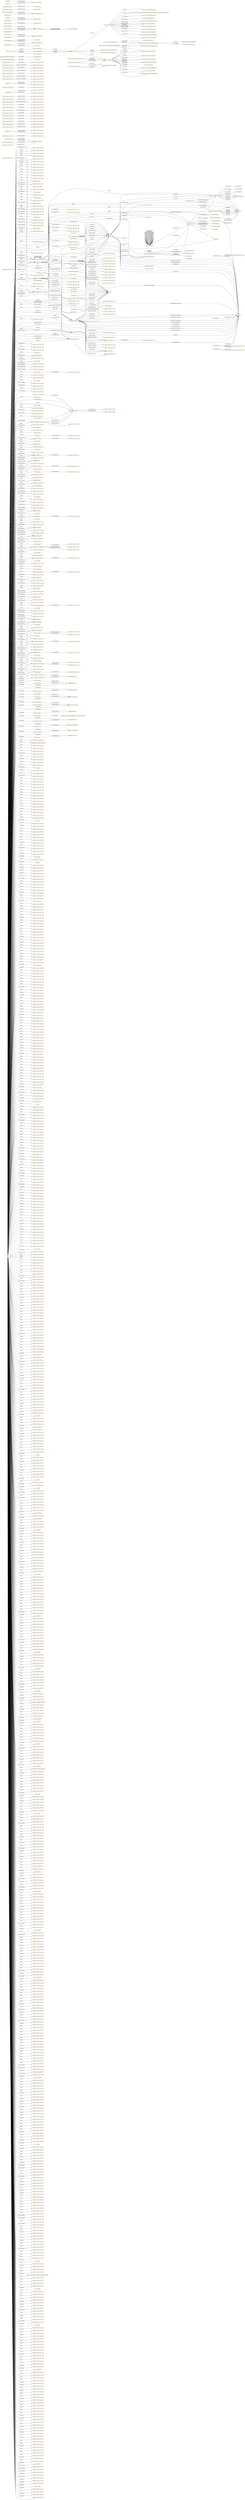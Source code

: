 digraph ar2dtool_diagram { 
rankdir=LR;
size="1501"
node [shape = rectangle, color="orange"]; "geoes:Municipio" "geopolitical:territory" "owl:Thing" "-21a92b0a:176b3c21e0a:-7f60" "geoes:Estero" "-21a92b0a:176b3c21e0a:-7d17" "geoes:ZonaContigua" "-21a92b0a:176b3c21e0a:-7e1f" "geoes:Lavajo" "-21a92b0a:176b3c21e0a:-7e71" "-21a92b0a:176b3c21e0a:-7c40" "geoes:Morfologia" "-21a92b0a:176b3c21e0a:-7f9d" "-21a92b0a:176b3c21e0a:-7ceb" "geoes:Torrente" "-21a92b0a:176b3c21e0a:-7c3e" "-21a92b0a:176b3c21e0a:-7d96" "-21a92b0a:176b3c21e0a:-7ccb" "-21a92b0a:176b3c21e0a:-7e44" "geoes:MasaDeAguaArtificial" "geoes:Estuario" "-21a92b0a:176b3c21e0a:-7e1c" "-21a92b0a:176b3c21e0a:-7e63" "-21a92b0a:176b3c21e0a:-7d26" "-21a92b0a:176b3c21e0a:-7e4b" "-21a92b0a:176b3c21e0a:-7da4" "-21a92b0a:176b3c21e0a:-7fe9" "-21a92b0a:176b3c21e0a:-7f30" "geoes:Canyo" "-21a92b0a:176b3c21e0a:-7f4e" "-21a92b0a:176b3c21e0a:-7f25" "geoes:Acuifero" "-21a92b0a:176b3c21e0a:-7f95" "-21a92b0a:176b3c21e0a:-7fc0" "-21a92b0a:176b3c21e0a:-7f22" "-21a92b0a:176b3c21e0a:-7c46" "-21a92b0a:176b3c21e0a:-7d08" "-21a92b0a:176b3c21e0a:-7f51" "-21a92b0a:176b3c21e0a:-7d6f" "geoes:Nevero" "geoes:FuenteArtificial" "-21a92b0a:176b3c21e0a:-7e09" "geoes:Mar" "-21a92b0a:176b3c21e0a:-7c89" "-21a92b0a:176b3c21e0a:-7de1" "-21a92b0a:176b3c21e0a:-7cad" "-21a92b0a:176b3c21e0a:-7dc1" "-21a92b0a:176b3c21e0a:-7f56" "-21a92b0a:176b3c21e0a:-7d5a" "geoes:Canal" "-21a92b0a:176b3c21e0a:-7cee" "-21a92b0a:176b3c21e0a:-7d0c" "geoes:Arroyo" "-21a92b0a:176b3c21e0a:-7cfd" "-21a92b0a:176b3c21e0a:-7e6d" "-21a92b0a:176b3c21e0a:-7fec" "-21a92b0a:176b3c21e0a:-7c35" "-21a92b0a:176b3c21e0a:-7c95" "-21a92b0a:176b3c21e0a:-7fdc" "-21a92b0a:176b3c21e0a:-7e13" "geoes:Rio" "-21a92b0a:176b3c21e0a:-7f40" "-21a92b0a:176b3c21e0a:-7e5f" "-21a92b0a:176b3c21e0a:-7ffb" "-21a92b0a:176b3c21e0a:-7fe2" "geoes:Recinto" "-21a92b0a:176b3c21e0a:-7f13" "geoes:Saladar" "-21a92b0a:176b3c21e0a:-7fb8" "geoes:ZonaEconomicaExclusiva" "-21a92b0a:176b3c21e0a:-7d13" "-21a92b0a:176b3c21e0a:-7de7" "geoes:FenomenoHidrografico" "-21a92b0a:176b3c21e0a:-7ca7" "geoes:CanalAguasContinentales" "-21a92b0a:176b3c21e0a:-7e5c" "geoes:Aluvion" "-21a92b0a:176b3c21e0a:-7fd4" "-21a92b0a:176b3c21e0a:-7f1e" "geoes:Acequia" "-21a92b0a:176b3c21e0a:-7e3f" "-21a92b0a:176b3c21e0a:-7ce4" "geoes:AltaMar" "geoes:Pozo" "geoes:AguasCorrientes" "geoes:CanalMarino" "geoes:Delta" "geoes:Humedal" "geoes:Charca" "-21a92b0a:176b3c21e0a:-7cbe" "-21a92b0a:176b3c21e0a:-7ce9" "-21a92b0a:176b3c21e0a:-7d72" "geoes:Tuberia" "-21a92b0a:176b3c21e0a:-7f16" "-21a92b0a:176b3c21e0a:-7e00" "-21a92b0a:176b3c21e0a:-7e05" "geoes:Lago" "geoes:AguasSubterraneas" "geoes:Dren" "geoes:AguasDulces" "geoes:Captacion" "-21a92b0a:176b3c21e0a:-7cc4" "-21a92b0a:176b3c21e0a:-7f59" "geoes:Ibon" "-21a92b0a:176b3c21e0a:-7d80" "geoes:Nacimiento" "-21a92b0a:176b3c21e0a:-7fb5" "-21a92b0a:176b3c21e0a:-7f80" "geoes:AguasCosteras" "geoes:Gola" "-21a92b0a:176b3c21e0a:-7c62" "geoes:HidronimoPuntual" "geoes:Albufera" "-21a92b0a:176b3c21e0a:-7e76" "-21a92b0a:176b3c21e0a:-7e2c" "-21a92b0a:176b3c21e0a:-7c8d" "-21a92b0a:176b3c21e0a:-7fe5" "-21a92b0a:176b3c21e0a:-7fcd" "geoes:AguasQuietas" "geoes:ZonaHumeda" "-21a92b0a:176b3c21e0a:-7e69" "geoes:AguasMarinas" "geoes:ZonaEncharcable" "-21a92b0a:176b3c21e0a:-7d50" "-21a92b0a:176b3c21e0a:-7dca" "-21a92b0a:176b3c21e0a:-7e7f" "geoes:Basines" "-21a92b0a:176b3c21e0a:-7ce6" "-21a92b0a:176b3c21e0a:-7d04" "-21a92b0a:176b3c21e0a:-7fd0" "-21a92b0a:176b3c21e0a:-7c5d" "-21a92b0a:176b3c21e0a:-7e51" "-21a92b0a:176b3c21e0a:-7fd7" "-21a92b0a:176b3c21e0a:-7f8a" "-21a92b0a:176b3c21e0a:-7cd6" "geoes:Embalse" "geoes:Marisma" "geoes:Ojo" "geoes:Glaciar" "geoes:AguasSuperficiales" "geoes:Acuitardo" "geoes:Toma" "-21a92b0a:176b3c21e0a:-7e07" "-21a92b0a:176b3c21e0a:-7e38" "-21a92b0a:176b3c21e0a:-7ff8" "geoes:Manantial" "-21a92b0a:176b3c21e0a:-7d56" "-21a92b0a:176b3c21e0a:-7dd6" "geoes:Desembocadura" "-21a92b0a:176b3c21e0a:-7d22" "geoes:Cascada" "-21a92b0a:176b3c21e0a:-7f99" "geoes:Rapido" "-21a92b0a:176b3c21e0a:-7ff2" "geoes:Corriente" "-21a92b0a:176b3c21e0a:-7c42" "geoes:Deposito" "geoes:AguasCorrientesArtificiales" "-21a92b0a:176b3c21e0a:-7d45" "geoes:Canalillo" "geoes:SurgenciaNatural" "-21a92b0a:176b3c21e0a:-7dc5" "-21a92b0a:176b3c21e0a:-7dad" "geoes:SurgenciaArtificial" "-21a92b0a:176b3c21e0a:-7e7c" "geoes:Bodon" "-21a92b0a:176b3c21e0a:-7cbb" "geoes:MarTerritorial" "-21a92b0a:176b3c21e0a:-7c5a" "geoes:Confluencia" "geoes:CanalAguasMarinas" "-21a92b0a:176b3c21e0a:-7dce" "geoes:Distribucion" "geoes:Afluente" "-21a92b0a:176b3c21e0a:-7fac" "-21a92b0a:176b3c21e0a:-7ce2" "-21a92b0a:176b3c21e0a:-7d53" "-21a92b0a:176b3c21e0a:-7f10" "-21a92b0a:176b3c21e0a:-7e26" "-21a92b0a:176b3c21e0a:-7dbb" "-21a92b0a:176b3c21e0a:-7fbb" "-21a92b0a:176b3c21e0a:-7ff5" "geoes:Conducto" "-21a92b0a:176b3c21e0a:-7d1e" "-21a92b0a:176b3c21e0a:-7d2d" "-21a92b0a:176b3c21e0a:-7f36" "geoes:AguasCorrientesNaturales" "-21a92b0a:176b3c21e0a:-7e03" "geoes:Chortal" "-21a92b0a:176b3c21e0a:-7dee" "geoes:Desague" "-21a92b0a:176b3c21e0a:-7f1a" "-21a92b0a:176b3c21e0a:-7d7b" "geoes:CorrienteSubterranea" "geoes:Sumidero" "-21a92b0a:176b3c21e0a:-7fa3" "-21a92b0a:176b3c21e0a:-7c53" "-21a92b0a:176b3c21e0a:-7ce0" "geoes:AguasQuietasNaturales" "geoes:Aljibe" "-21a92b0a:176b3c21e0a:-7cef" "-21a92b0a:176b3c21e0a:-7d0d" "geoes:Meandro" "-21a92b0a:176b3c21e0a:-7c82" "-21a92b0a:176b3c21e0a:-7e31" "geoes:AguasDeTransicion" "-21a92b0a:176b3c21e0a:-7f6d" "geoes:Barranco" "geoes:MasaDeHielo" "-21a92b0a:176b3c21e0a:-7c96" "geoes:Salina" "-21a92b0a:176b3c21e0a:-7c4c" "-21a92b0a:176b3c21e0a:-7faf" "geoes:AguasSaladas" "geoes:Surgencia" "geoes:Ria" "-21a92b0a:176b3c21e0a:-7e2a" "geoes:AguasContinentales" "-21a92b0a:176b3c21e0a:-7f92" "-21a92b0a:176b3c21e0a:-7db2" "-21a92b0a:176b3c21e0a:-7f29" "-21a92b0a:176b3c21e0a:-7cc8" "-21a92b0a:176b3c21e0a:-7f72" "-21a92b0a:176b3c21e0a:-7fa9" "-21a92b0a:176b3c21e0a:-7ca8" "geoes:CuencaHidrografica" "-21a92b0a:176b3c21e0a:-7cde" "-21a92b0a:176b3c21e0a:-7e57" "-21a92b0a:176b3c21e0a:-7c71" "geoes:Lucio" "geoes:Laguna" "-21a92b0a:176b3c21e0a:-7f79" "-21a92b0a:176b3c21e0a:-7c66" "geoes:Aguas" "-21a92b0a:176b3c21e0a:-7e66" "-21a92b0a:176b3c21e0a:-7f8f" "-21a92b0a:176b3c21e0a:-7f69" "geoes:LagunaSalada" "-21a92b0a:176b3c21e0a:-7d5e" "-21a92b0a:176b3c21e0a:-7e22" "geoes:AguasQuietasArtificiales" "geoes:FuenteArtesana" "-21a92b0a:176b3c21e0a:-7cf5" "-21a92b0a:176b3c21e0a:-7fa0" "-21a92b0a:176b3c21e0a:-7fc7" "-21a92b0a:176b3c21e0a:-7c99" "geoes:Rambla" "wgs84_pos:SpatialThing" "scovo:Dimension" "scovo:Dataset" "time:TimeZone" "time:GeneralDateTimeDescription" "time:DateTimeInterval" "time:TRS" "time:TemporalDuration" "time:Duration" "time:GeneralDurationDescription" "time:ProperInterval" "time:TimePosition" "time:TemporalPosition" "time:Interval" "time:TemporalEntity" "c5f79f351853bdef0fcb45d242948384" "time:MonthOfYear" "time:TemporalUnit" "time:Instant" "4b9aa79efe8d06949bc09e9da6f591de" "time:DayOfWeek" "scovo:Item" ; /*classes style*/
	"http://vocab.deri.ie/scovo#theath" -> "http://vocab.deri.ie/scovo" [ label = "foaf:homepage" ];
	"geoes:top.owl" -> "http://www.w3.org/2006/time" [ label = "owl:imports" ];
	"geoes:top.owl" -> "http://www.w3.org/2003/01/geo/wgs84_pos" [ label = "owl:imports" ];
	"geoes:top.owl" -> "http://vocab.deri.ie/scovo" [ label = "owl:imports" ];
	"geoes:top.owl" -> "http://aims.fao.org/aos/geopolitical.owl" [ label = "owl:imports" ];
	"geoes:AguasContinentales" -> "-21a92b0a:176b3c21e0a:-7e69" [ label = "owl:equivalentClass" ];
	"http://www.w3.org/2006/time" -> "http://orcid.org/0000-0002-3884-3420" [ label = "dcterms:creator" ];
	"http://www.w3.org/2006/time" -> "http://www.w3.org/TR/owl-time" [ label = "rdfs:seeAlso" ];
	"http://www.w3.org/2006/time" -> "http://dx.doi.org/10.3233/SW-150187" [ label = "rdfs:seeAlso" ];
	"http://www.w3.org/2006/time" -> "http://www.semantic-web-journal.net/content/time-ontology-extended-non-gregorian-calendar-applications" [ label = "rdfs:seeAlso" ];
	"http://www.w3.org/2006/time" -> "http://www.w3.org/TR/owl-time" [ label = "dcterms:isVersionOf" ];
	"http://www.w3.org/2006/time" -> "http://www.w3.org/2006/time#2016" [ label = "owl:versionIRI" ];
	"http://www.w3.org/2006/time" -> "mailto:panfeng66@gmail.com" [ label = "dcterms:creator" ];
	"http://www.w3.org/2006/time" -> "https://en.wikipedia.org/wiki/Jerry_Hobbs" [ label = "dcterms:creator" ];
	"http://www.w3.org/2006/time" -> "https://orcid.org/0000-0001-8269-8171" [ label = "dcterms:contributor" ];
	"http://www.w3.org/2006/time" -> "mailto:chris.little@metoffice.gov.uk" [ label = "dcterms:contributor" ];
	"http://www.w3.org/2006/time" -> "http://www.w3.org/2006/time#2006" [ label = "owl:priorVersion" ];
	"http://www.w3.org/2006/time" -> "https://creativecommons.org/licenses/by/4.0/" [ label = "dcterms:license" ];
	"time:generalDay" -> "-21a92b0a:176b3c21e0a:-7c2a" [ label = "owl:withRestrictions" ];
	"time:generalDay" -> "xsd:string" [ label = "owl:onDatatype" ];
	"time:intervalBefore" -> "time:intervalDisjoint" [ label = "rdfs:subPropertyOf" ];
	"time:intervalBefore" -> "time:before" [ label = "rdfs:subPropertyOf" ];
	"geoes:geopolitica.owl" -> "geoes:top.owl" [ label = "owl:imports" ];
	"time:inDateTime" -> "time:inTemporalPosition" [ label = "rdfs:subPropertyOf" ];
	"geoes:sometido_a_descarga_por" -> "geoes:sometido" [ label = "rdfs:subPropertyOf" ];
	"time:intervalFinishes" -> "time:intervalIn" [ label = "rdfs:subPropertyOf" ];
	"geoes:transportes.owl" -> "geoes:top.owl" [ label = "owl:imports" ];
	"wgs84_pos:location" -> "foaf:based_near" [ label = "rdfs:subPropertyOf" ];
	"http://vocab.deri.ie/scovo#lfeigenbaum" -> "http://vocab.deri.ie/scovo" [ label = "foaf:homepage" ];
	"geoes:AguasCorrientes" -> "-21a92b0a:176b3c21e0a:-7e66" [ label = "owl:equivalentClass" ];
	"time:hasEnd" -> "time:hasTime" [ label = "rdfs:subPropertyOf" ];
	"http://vocab.deri.ie/scovo#rdf" -> "http://purl.org/adms/status/Completed" [ label = "adms:status" ];
	"http://vocab.deri.ie/scovo#rdf" -> "http://vocab.deri.ie/scovo" [ label = "dcterms:FileFormat" ];
	"http://vocab.deri.ie/scovo#LiDRC" -> "http://linkeddata.deri.ie/" [ label = "foaf:homepage" ];
	"http://vocab.deri.ie/scovo#LiDRC" -> "http://vocab.deri.ie/scovo#Michael%20Hausenblas" [ label = "foaf:member" ];
	"geoes:Rambla" -> "-21a92b0a:176b3c21e0a:-7ca8" [ label = "owl:equivalentClass" ];
	"geoes:transvasa" -> "geoes:conduce" [ label = "rdfs:subPropertyOf" ];
	"geoes:desembocaEn" -> "geoes:desagua_en" [ label = "rdfs:subPropertyOf" ];
	"geoes:Lucio" -> "-21a92b0a:176b3c21e0a:-7cf5" [ label = "owl:equivalentClass" ];
	"time:hasDurationDescription" -> "time:hasTemporalDuration" [ label = "rdfs:subPropertyOf" ];
	"geoes:" -> "geoes:hydro.owl" [ label = "owl:imports" ];
	"geoes:" -> "geoes:transportes.owl" [ label = "owl:imports" ];
	"geoes:" -> "geoes:geopolitica.owl" [ label = "owl:imports" ];
	"geoes:Acuifero" -> "-21a92b0a:176b3c21e0a:-7e7c" [ label = "owl:equivalentClass" ];
	"http://vocab.deri.ie/scovo" -> "http://vocab.deri.ie/scovo#yraimond" [ label = "dc:creator" ];
	"http://vocab.deri.ie/scovo" -> "http://vocab.deri.ie/scovo#theath" [ label = "dc:creator" ];
	"http://vocab.deri.ie/scovo" -> "http://vocab.deri.ie/scovo#Michael%20Hausenblas" [ label = "dc:creator" ];
	"http://vocab.deri.ie/scovo" -> "http://purl.org/adms/assettype/Ontology" [ label = "dcterms:type" ];
	"http://vocab.deri.ie/scovo" -> "http://vocab.deri.ie" [ label = "dcterms:partOf" ];
	"http://vocab.deri.ie/scovo" -> "http://vocab.deri.ie/scovo#lfeigenbaum" [ label = "dc:creator" ];
	"http://vocab.deri.ie/scovo" -> "http://vocab.deri.ie/scovo.html" [ label = "foaf:homepage" ];
	"http://vocab.deri.ie/scovo" -> "http://vocab.deri.ie/scovo#whalb" [ label = "dc:creator" ];
	"http://vocab.deri.ie/scovo" -> "http://vocab.deri.ie/scovo#dayers" [ label = "dc:creator" ];
	"http://vocab.deri.ie/scovo" -> "http://purl.org/adms/status/UnderDevelopment" [ label = "dcterms:status" ];
	"geoes:Aguas" -> "-21a92b0a:176b3c21e0a:-7e6d" [ label = "owl:equivalentClass" ];
	"geoes:precedeA" -> "geoes:esta_proxima_a" [ label = "rdfs:subPropertyOf" ];
	"time:intervalIn" -> "time:intervalEquals" [ label = "owl:propertyDisjointWith" ];
	"time:inTimePosition" -> "time:inTemporalPosition" [ label = "rdfs:subPropertyOf" ];
	"geoes:Pozo" -> "-21a92b0a:176b3c21e0a:-7cad" [ label = "owl:equivalentClass" ];
	"geoes:es_transvasada" -> "geoes:es_conducido_por" [ label = "rdfs:subPropertyOf" ];
	"geoes:distribuye" -> "geoes:conduce" [ label = "rdfs:subPropertyOf" ];
	"geoes:Canal" -> "-21a92b0a:176b3c21e0a:-7dc5" [ label = "owl:equivalentClass" ];
	"geoes:transmite" -> "geoes:permite" [ label = "rdfs:subPropertyOf" ];
	"http://vocab.deri.ie/scovo#whalb" -> "http://vocab.deri.ie/scovo" [ label = "foaf:homepage" ];
	"time:generalYear" -> "-21a92b0a:176b3c21e0a:-7c28" [ label = "owl:withRestrictions" ];
	"time:generalYear" -> "xsd:string" [ label = "owl:onDatatype" ];
	"time:intervalStarts" -> "time:intervalIn" [ label = "rdfs:subPropertyOf" ];
	"geoes:nombre_alternativo" -> "geoes:nombre" [ label = "rdfs:subPropertyOf" ];
	"http://vocab.deri.ie/scovo#ttl" -> "http://purl.org/adms/status/Completed" [ label = "adms:status" ];
	"http://vocab.deri.ie/scovo#ttl" -> "http://vocab.deri.ie/scovo" [ label = "dcterms:FileFormat" ];
	"time:intervalDuring" -> "time:intervalIn" [ label = "rdfs:subPropertyOf" ];
	"time:ProperInterval" -> "time:Instant" [ label = "owl:disjointWith" ];
	"geoes:AguasQuietas" -> "-21a92b0a:176b3c21e0a:-7e22" [ label = "owl:equivalentClass" ];
	"time:seconds" -> "http://www.bipm.org/en/publications/si-brochure/second.html" [ label = "rdfs:seeAlso" ];
	"geoes:se_extrae_para" -> "geoes:alimenta_a" [ label = "rdfs:subPropertyOf" ];
	"geoes:AguasQuietasNaturales" -> "-21a92b0a:176b3c21e0a:-7e1c" [ label = "owl:equivalentClass" ];
	"http://vocab.deri.ie/scovo#dayers" -> "http://vocab.deri.ie/scovo" [ label = "foaf:homepage" ];
	"geoes:Idioma_alternativo" -> "geoes:idioma" [ label = "rdfs:subPropertyOf" ];
	"time:generalMonth" -> "-21a92b0a:176b3c21e0a:-7c29" [ label = "owl:withRestrictions" ];
	"time:generalMonth" -> "xsd:string" [ label = "owl:onDatatype" ];
	"time:intervalEquals" -> "time:intervalIn" [ label = "owl:propertyDisjointWith" ];
	"geoes:CanalAguasMarinas" -> "-21a92b0a:176b3c21e0a:-7dbb" [ label = "owl:equivalentClass" ];
	"http://vocab.deri.ie/scovo#JOANNEUM%20RESEARCH" -> "http://www.joanneum.at/en/digital/iis.html" [ label = "foaf:homepage" ];
	"http://vocab.deri.ie/scovo#JOANNEUM%20RESEARCH" -> "http://vocab.deri.ie/scovo#whalb" [ label = "foaf:member" ];
	"geoes:ZonaHumeda" -> "-21a92b0a:176b3c21e0a:-7c42" [ label = "owl:equivalentClass" ];
	"geoes:Afluente" -> "-21a92b0a:176b3c21e0a:-7e71" [ label = "owl:equivalentClass" ];
	"geoes:Afluente" -> "-21a92b0a:176b3c21e0a:-7e76" [ label = "owl:equivalentClass" ];
	"geoes:se_extrae" -> "geoes:es_alimentada_por" [ label = "rdfs:subPropertyOf" ];
	"geoes:AguasCorrientesArtificiales" -> "-21a92b0a:176b3c21e0a:-7e5f" [ label = "owl:equivalentClass" ];
	"geoes:AguasCorrientesArtificiales" -> "-21a92b0a:176b3c21e0a:-7e63" [ label = "owl:equivalentClass" ];
	"geoes:AguasSuperficiales" -> "-21a92b0a:176b3c21e0a:-7e00" [ label = "owl:equivalentClass" ];
	"time:hasDuration" -> "time:hasTemporalDuration" [ label = "rdfs:subPropertyOf" ];
	"http://vocab.deri.ie/scovo#yraimond" -> "http://vocab.deri.ie/scovo" [ label = "foaf:homepage" ];
	"geoes:AguasDeTransicion" -> "-21a92b0a:176b3c21e0a:-7e31" [ label = "owl:equivalentClass" ];
	"geoes:AguasDeTransicion" -> "-21a92b0a:176b3c21e0a:-7e3f" [ label = "owl:equivalentClass" ];
	"time:hasBeginning" -> "time:hasTime" [ label = "rdfs:subPropertyOf" ];
	"geoes:MasaDeAguaArtificial" -> "-21a92b0a:176b3c21e0a:-7cc8" [ label = "owl:equivalentClass" ];
	"geoes:Nacimiento" -> "-21a92b0a:176b3c21e0a:-7cbe" [ label = "owl:equivalentClass" ];
	"geoes:Dren" -> "-21a92b0a:176b3c21e0a:-7d5e" [ label = "owl:equivalentClass" ];
	"geoes:long" -> "geoes:coordenadas" [ label = "rdfs:subPropertyOf" ];
	"geoes:Gola" -> "-21a92b0a:176b3c21e0a:-7d1e" [ label = "owl:equivalentClass" ];
	"geoes:CanalAguasContinentales" -> "-21a92b0a:176b3c21e0a:-7dc1" [ label = "owl:equivalentClass" ];
	"geoes:AguasQuietasArtificiales" -> "-21a92b0a:176b3c21e0a:-7e1f" [ label = "owl:equivalentClass" ];
	"geoes:SurgenciaArtificial" -> "-21a92b0a:176b3c21e0a:-7c5a" [ label = "owl:equivalentClass" ];
	"time:TemporalEntity" -> "-21a92b0a:176b3c21e0a:-7c2e" [ label = "owl:unionOf" ];
	"geoes:es_distribuida" -> "geoes:es_conducido_por" [ label = "rdfs:subPropertyOf" ];
	"geoes:sigueA" -> "geoes:esta_proxima_a" [ label = "rdfs:subPropertyOf" ];
	"geoes:Surgencia" -> "-21a92b0a:176b3c21e0a:-7c5d" [ label = "owl:equivalentClass" ];
	"geoes:es_capturado" -> "geoes:es_conectado_con" [ label = "rdfs:subPropertyOf" ];
	"geoes:Desague" -> "-21a92b0a:176b3c21e0a:-7d72" [ label = "owl:equivalentClass" ];
	"geoes:captura" -> "geoes:conecta_con" [ label = "rdfs:subPropertyOf" ];
	"geoes:sometida_a_influencia_de" -> "geoes:sometido" [ label = "rdfs:subPropertyOf" ];
	"NULL" -> "-21a92b0a:176b3c21e0a:-7ea4" [ label = "rdf:rest" ];
	"NULL" -> "-21a92b0a:176b3c21e0a:-7ce6" [ label = "rdf:first" ];
	"NULL" -> "f315b2380387e6dcc10b7e65c3ef3ed0" [ label = "rdf:first" ];
	"NULL" -> "-21a92b0a:176b3c21e0a:-7d92" [ label = "rdf:rest" ];
	"NULL" -> "-21a92b0a:176b3c21e0a:-7ea0" [ label = "rdf:rest" ];
	"NULL" -> "-21a92b0a:176b3c21e0a:-7f17" [ label = "rdf:rest" ];
	"NULL" -> "geoes:Deposito" [ label = "rdf:first" ];
	"NULL" -> "-21a92b0a:176b3c21e0a:-7c79" [ label = "owl:intersectionOf" ];
	"NULL" -> "-21a92b0a:176b3c21e0a:-7c68" [ label = "rdf:rest" ];
	"NULL" -> "geoes:Ria" [ label = "owl:someValuesFrom" ];
	"NULL" -> "-21a92b0a:176b3c21e0a:-7f21" [ label = "owl:unionOf" ];
	"NULL" -> "geoes:Lago" [ label = "rdf:first" ];
	"NULL" -> "-21a92b0a:176b3c21e0a:-7d60" [ label = "rdf:rest" ];
	"NULL" -> "-21a92b0a:176b3c21e0a:-7f74" [ label = "rdf:rest" ];
	"NULL" -> "xsd:gMonth" [ label = "owl:allValuesFrom" ];
	"NULL" -> "-21a92b0a:176b3c21e0a:-7fe8" [ label = "owl:unionOf" ];
	"NULL" -> "geoes:Barranco" [ label = "owl:allValuesFrom" ];
	"NULL" -> "-21a92b0a:176b3c21e0a:-7dd3" [ label = "rdf:rest" ];
	"NULL" -> "-21a92b0a:176b3c21e0a:-7e14" [ label = "owl:intersectionOf" ];
	"NULL" -> "-21a92b0a:176b3c21e0a:-7c86" [ label = "rdf:rest" ];
	"NULL" -> "geoes:FuenteArtesana" [ label = "rdf:first" ];
	"NULL" -> "-21a92b0a:176b3c21e0a:-7f81" [ label = "rdf:rest" ];
	"NULL" -> "geoes:ZonaEncharcable" [ label = "rdf:first" ];
	"NULL" -> "-21a92b0a:176b3c21e0a:-7f42" [ label = "rdf:rest" ];
	"NULL" -> "-21a92b0a:176b3c21e0a:-7fb9" [ label = "rdf:rest" ];
	"NULL" -> "-21a92b0a:176b3c21e0a:-7ebe" [ label = "rdf:rest" ];
	"NULL" -> "-21a92b0a:176b3c21e0a:-7da1" [ label = "rdf:rest" ];
	"NULL" -> "-21a92b0a:176b3c21e0a:-7e18" [ label = "rdf:rest" ];
	"NULL" -> "-21a92b0a:176b3c21e0a:-7d6d" [ label = "rdf:rest" ];
	"NULL" -> "geoes:Basines" [ label = "rdf:first" ];
	"NULL" -> "-21a92b0a:176b3c21e0a:-7c35" [ label = "owl:allValuesFrom" ];
	"NULL" -> "-21a92b0a:176b3c21e0a:-7edc" [ label = "rdf:rest" ];
	"NULL" -> "geoes:Canal" [ label = "rdf:first" ];
	"NULL" -> "-21a92b0a:176b3c21e0a:-7ccb" [ label = "owl:allValuesFrom" ];
	"NULL" -> "geoes:Manantial" [ label = "rdf:first" ];
	"NULL" -> "-21a92b0a:176b3c21e0a:-7e82" [ label = "rdf:rest" ];
	"NULL" -> "-21a92b0a:176b3c21e0a:-7cef" [ label = "owl:someValuesFrom" ];
	"NULL" -> "time:GeneralDateTimeDescription" [ label = "rdf:first" ];
	"NULL" -> "-21a92b0a:176b3c21e0a:-7f9b" [ label = "rdf:rest" ];
	"NULL" -> "-21a92b0a:176b3c21e0a:-7c98" [ label = "owl:unionOf" ];
	"NULL" -> "-21a92b0a:176b3c21e0a:-7f5c" [ label = "rdf:rest" ];
	"NULL" -> "-21a92b0a:176b3c21e0a:-7fa1" [ label = "rdf:rest" ];
	"NULL" -> "-21a92b0a:176b3c21e0a:-7ee1" [ label = "owl:oneOf" ];
	"NULL" -> "time:year" [ label = "owl:onProperty" ];
	"NULL" -> "-21a92b0a:176b3c21e0a:-7f50" [ label = "owl:unionOf" ];
	"NULL" -> "-21a92b0a:176b3c21e0a:-7e68" [ label = "owl:unionOf" ];
	"NULL" -> "-21a92b0a:176b3c21e0a:-7f2e" [ label = "rdf:rest" ];
	"NULL" -> "-21a92b0a:176b3c21e0a:-7c6e" [ label = "rdf:rest" ];
	"NULL" -> "-21a92b0a:176b3c21e0a:-7cf6" [ label = "rdf:rest" ];
	"NULL" -> "geoes:Aguas" [ label = "rdf:first" ];
	"NULL" -> "-21a92b0a:176b3c21e0a:-7f3b" [ label = "rdf:rest" ];
	"NULL" -> "-21a92b0a:176b3c21e0a:-7e8f" [ label = "rdf:rest" ];
	"NULL" -> "-21a92b0a:176b3c21e0a:-7c88" [ label = "owl:unionOf" ];
	"NULL" -> "geoes:Acuifero" [ label = "owl:allValuesFrom" ];
	"NULL" -> "geoes:Marisma" [ label = "owl:allValuesFrom" ];
	"NULL" -> "-21a92b0a:176b3c21e0a:-7fed" [ label = "rdf:rest" ];
	"NULL" -> "-21a92b0a:176b3c21e0a:-7cab" [ label = "owl:intersectionOf" ];
	"NULL" -> "-21a92b0a:176b3c21e0a:-7dea" [ label = "rdf:rest" ];
	"NULL" -> "-21a92b0a:176b3c21e0a:-7fb4" [ label = "owl:unionOf" ];
	"NULL" -> "geoes:estaEn" [ label = "owl:onProperty" ];
	"NULL" -> "-21a92b0a:176b3c21e0a:-7ee9" [ label = "rdf:rest" ];
	"NULL" -> "-21a92b0a:176b3c21e0a:-7db2" [ label = "owl:someValuesFrom" ];
	"NULL" -> "time:days" [ label = "owl:onProperty" ];
	"NULL" -> "-21a92b0a:176b3c21e0a:-7e4b" [ label = "owl:allValuesFrom" ];
	"NULL" -> "-21a92b0a:176b3c21e0a:-7cd1" [ label = "rdf:rest" ];
	"NULL" -> "geoes:Ibon" [ label = "owl:someValuesFrom" ];
	"NULL" -> "-21a92b0a:176b3c21e0a:-7d03" [ label = "owl:unionOf" ];
	"NULL" -> "-21a92b0a:176b3c21e0a:-7e65" [ label = "owl:unionOf" ];
	"NULL" -> "-21a92b0a:176b3c21e0a:-7f24" [ label = "owl:unionOf" ];
	"NULL" -> "-21a92b0a:176b3c21e0a:-7d09" [ label = "rdf:rest" ];
	"NULL" -> "-21a92b0a:176b3c21e0a:-7da3" [ label = "owl:intersectionOf" ];
	"NULL" -> "-21a92b0a:176b3c21e0a:-7ef6" [ label = "rdf:rest" ];
	"NULL" -> "-21a92b0a:176b3c21e0a:-7eb7" [ label = "rdf:rest" ];
	"NULL" -> "-21a92b0a:176b3c21e0a:-7e2f" [ label = "rdf:rest" ];
	"NULL" -> "geoes:AguasCorrientesNaturales" [ label = "rdf:first" ];
	"NULL" -> "-21a92b0a:176b3c21e0a:-7e6a" [ label = "rdf:rest" ];
	"NULL" -> "geoes:CorrienteSubterranea" [ label = "rdf:first" ];
	"NULL" -> "-21a92b0a:176b3c21e0a:-7f98" [ label = "owl:unionOf" ];
	"NULL" -> "-21a92b0a:176b3c21e0a:-7ec4" [ label = "rdf:rest" ];
	"NULL" -> "-21a92b0a:176b3c21e0a:-7f76" [ label = "rdf:rest" ];
	"NULL" -> "geoes:evacua_de" [ label = "owl:onProperty" ];
	"NULL" -> "-21a92b0a:176b3c21e0a:-7f37" [ label = "rdf:rest" ];
	"NULL" -> "-21a92b0a:176b3c21e0a:-7c40" [ label = "rdf:first" ];
	"NULL" -> "-21a92b0a:176b3c21e0a:-7f44" [ label = "rdf:rest" ];
	"NULL" -> "-21a92b0a:176b3c21e0a:-7c65" [ label = "owl:unionOf" ];
	"NULL" -> "-21a92b0a:176b3c21e0a:-7f01" [ label = "rdf:rest" ];
	"NULL" -> "-21a92b0a:176b3c21e0a:-7c99" [ label = "owl:allValuesFrom" ];
	"NULL" -> "geoes:conecta_con" [ label = "owl:onProperty" ];
	"NULL" -> "-21a92b0a:176b3c21e0a:-7db8" [ label = "rdf:rest" ];
	"NULL" -> "-21a92b0a:176b3c21e0a:-7de6" [ label = "owl:unionOf" ];
	"NULL" -> "-21a92b0a:176b3c21e0a:-7e38" [ label = "owl:allValuesFrom" ];
	"NULL" -> "-21a92b0a:176b3c21e0a:-7f62" [ label = "rdf:rest" ];
	"NULL" -> "-21a92b0a:176b3c21e0a:-7fd9" [ label = "rdf:rest" ];
	"NULL" -> "-21a92b0a:176b3c21e0a:-7ede" [ label = "rdf:rest" ];
	"NULL" -> "geoes:Salina" [ label = "rdf:first" ];
	"NULL" -> "-21a92b0a:176b3c21e0a:-7c53" [ label = "owl:someValuesFrom" ];
	"NULL" -> "-21a92b0a:176b3c21e0a:-7c24" [ label = "rdf:rest" ];
	"NULL" -> "geoes:AguasCorrientesNaturales" [ label = "owl:someValuesFrom" ];
	"NULL" -> "-21a92b0a:176b3c21e0a:-7fe6" [ label = "rdf:rest" ];
	"NULL" -> "-21a92b0a:176b3c21e0a:-7fa7" [ label = "rdf:rest" ];
	"NULL" -> "-21a92b0a:176b3c21e0a:-7fdb" [ label = "owl:unionOf" ];
	"NULL" -> "-21a92b0a:176b3c21e0a:-7eac" [ label = "rdf:rest" ];
	"NULL" -> "-21a92b0a:176b3c21e0a:-7f3f" [ label = "owl:unionOf" ];
	"NULL" -> "-21a92b0a:176b3c21e0a:-7e06" [ label = "rdf:rest" ];
	"NULL" -> "-21a92b0a:176b3c21e0a:-7e95" [ label = "rdf:rest" ];
	"NULL" -> "-21a92b0a:176b3c21e0a:-7efc" [ label = "rdf:rest" ];
	"NULL" -> "geoes:Distribucion" [ label = "rdf:first" ];
	"NULL" -> "-21a92b0a:176b3c21e0a:-7d5b" [ label = "rdf:rest" ];
	"NULL" -> "-21a92b0a:176b3c21e0a:-7fb0" [ label = "rdf:rest" ];
	"NULL" -> "geoes:Embalse" [ label = "owl:someValuesFrom" ];
	"NULL" -> "-21a92b0a:176b3c21e0a:-7e13" [ label = "owl:someValuesFrom" ];
	"NULL" -> "-21a92b0a:176b3c21e0a:-7f7c" [ label = "rdf:rest" ];
	"NULL" -> "-21a92b0a:176b3c21e0a:-7ddf" [ label = "rdf:rest" ];
	"NULL" -> "geoes:deposita_en" [ label = "owl:onProperty" ];
	"NULL" -> "-21a92b0a:176b3c21e0a:-7c4b" [ label = "owl:unionOf" ];
	"NULL" -> "geoes:AguasQuietasArtificiales" [ label = "rdf:first" ];
	"NULL" -> "-21a92b0a:176b3c21e0a:-7c8e" [ label = "rdf:rest" ];
	"NULL" -> "geoes:AguasQuietasArtificiales" [ label = "owl:complementOf" ];
	"NULL" -> "geoes:Acuifero" [ label = "rdf:first" ];
	"NULL" -> "-21a92b0a:176b3c21e0a:-7f4a" [ label = "rdf:rest" ];
	"NULL" -> "geoes:Manantial" [ label = "owl:allValuesFrom" ];
	"NULL" -> "geoes:Saladar" [ label = "rdf:first" ];
	"NULL" -> "geoes:SurgenciaArtificial" [ label = "rdf:first" ];
	"NULL" -> "-21a92b0a:176b3c21e0a:-7dfd" [ label = "rdf:rest" ];
	"NULL" -> "-21a92b0a:176b3c21e0a:-7ce8" [ label = "rdf:rest" ];
	"NULL" -> "-21a92b0a:176b3c21e0a:-7ca9" [ label = "rdf:rest" ];
	"NULL" -> "-21a92b0a:176b3c21e0a:-7f1c" [ label = "rdf:rest" ];
	"NULL" -> "-21a92b0a:176b3c21e0a:-7d31" [ label = "owl:intersectionOf" ];
	"NULL" -> "-21a92b0a:176b3c21e0a:-7fce" [ label = "rdf:rest" ];
	"NULL" -> "-21a92b0a:176b3c21e0a:-7ead" [ label = "owl:oneOf" ];
	"NULL" -> "-21a92b0a:176b3c21e0a:-7c3e" [ label = "rdf:first" ];
	"NULL" -> "-21a92b0a:176b3c21e0a:-7f94" [ label = "owl:unionOf" ];
	"NULL" -> "-21a92b0a:176b3c21e0a:-7e7d" [ label = "rdf:rest" ];
	"NULL" -> "-21a92b0a:176b3c21e0a:-7cf1" [ label = "rdf:rest" ];
	"NULL" -> "-21a92b0a:176b3c21e0a:-7d6f" [ label = "owl:allValuesFrom" ];
	"NULL" -> "-21a92b0a:176b3c21e0a:-7e4f" [ label = "rdf:rest" ];
	"NULL" -> "-21a92b0a:176b3c21e0a:-7ed7" [ label = "rdf:rest" ];
	"NULL" -> "-21a92b0a:176b3c21e0a:-7f68" [ label = "owl:unionOf" ];
	"NULL" -> "-21a92b0a:176b3c21e0a:-7f07" [ label = "rdf:rest" ];
	"NULL" -> "geoes:es_originado_por" [ label = "owl:onProperty" ];
	"NULL" -> "-21a92b0a:176b3c21e0a:-7e1d" [ label = "rdf:rest" ];
	"NULL" -> "-21a92b0a:176b3c21e0a:-7ea5" [ label = "rdf:rest" ];
	"NULL" -> "-21a92b0a:176b3c21e0a:-7cbb" [ label = "owl:allValuesFrom" ];
	"NULL" -> "-21a92b0a:176b3c21e0a:-7ee0" [ label = "rdf:rest" ];
	"NULL" -> "-21a92b0a:176b3c21e0a:-7f57" [ label = "rdf:rest" ];
	"NULL" -> "-21a92b0a:176b3c21e0a:-7d93" [ label = "rdf:rest" ];
	"NULL" -> "geoes:conduce" [ label = "owl:onProperty" ];
	"NULL" -> "geoes:Morfologia" [ label = "rdf:first" ];
	"NULL" -> "-21a92b0a:176b3c21e0a:-7f18" [ label = "rdf:rest" ];
	"NULL" -> "geoes:Lucio" [ label = "owl:someValuesFrom" ];
	"NULL" -> "-21a92b0a:176b3c21e0a:-7d54" [ label = "rdf:rest" ];
	"NULL" -> "-21a92b0a:176b3c21e0a:-7eb2" [ label = "rdf:rest" ];
	"NULL" -> "-21a92b0a:176b3c21e0a:-7eb4" [ label = "owl:oneOf" ];
	"NULL" -> "geoes:AguasMarinas" [ label = "owl:someValuesFrom" ];
	"NULL" -> "-21a92b0a:176b3c21e0a:-7ec0" [ label = "owl:oneOf" ];
	"NULL" -> "-21a92b0a:176b3c21e0a:-7f75" [ label = "rdf:rest" ];
	"NULL" -> "-21a92b0a:176b3c21e0a:-7ef2" [ label = "owl:oneOf" ];
	"NULL" -> "-21a92b0a:176b3c21e0a:-7c37" [ label = "rdf:rest" ];
	"NULL" -> "geoes:sufre_descarga_de" [ label = "owl:onProperty" ];
	"NULL" -> "-21a92b0a:176b3c21e0a:-7dd4" [ label = "rdf:rest" ];
	"NULL" -> "-21a92b0a:176b3c21e0a:-7f32" [ label = "rdf:rest" ];
	"NULL" -> "-21a92b0a:176b3c21e0a:-7c87" [ label = "rdf:rest" ];
	"NULL" -> "-21a92b0a:176b3c21e0a:-7f82" [ label = "rdf:rest" ];
	"NULL" -> "-21a92b0a:176b3c21e0a:-7ff9" [ label = "rdf:rest" ];
	"NULL" -> "-21a92b0a:176b3c21e0a:-7d04" [ label = "owl:someValuesFrom" ];
	"NULL" -> "-21a92b0a:176b3c21e0a:-7d44" [ label = "owl:unionOf" ];
	"NULL" -> "-21a92b0a:176b3c21e0a:-7e58" [ label = "rdf:rest" ];
	"NULL" -> "-21a92b0a:176b3c21e0a:-7ebf" [ label = "rdf:rest" ];
	"NULL" -> "-21a92b0a:176b3c21e0a:-7e19" [ label = "rdf:rest" ];
	"NULL" -> "-21a92b0a:176b3c21e0a:-7cfb" [ label = "rdf:rest" ];
	"NULL" -> "-21a92b0a:176b3c21e0a:-7ff1" [ label = "owl:unionOf" ];
	"NULL" -> "geoes:discurre_sobre" [ label = "owl:onProperty" ];
	"NULL" -> "-21a92b0a:176b3c21e0a:-7e89" [ label = "owl:oneOf" ];
	"NULL" -> "-21a92b0a:176b3c21e0a:-7cb3" [ label = "owl:intersectionOf" ];
	"NULL" -> "-21a92b0a:176b3c21e0a:-7ecc" [ label = "rdf:rest" ];
	"NULL" -> "-21a92b0a:176b3c21e0a:-7f0f" [ label = "owl:unionOf" ];
	"NULL" -> "time:numericDuration" [ label = "owl:onProperty" ];
	"NULL" -> "rdf:nil" [ label = "rdf:rest" ];
	"NULL" -> "-21a92b0a:176b3c21e0a:-7f9c" [ label = "owl:unionOf" ];
	"NULL" -> "-21a92b0a:176b3c21e0a:-7d5a" [ label = "owl:someValuesFrom" ];
	"NULL" -> "-21a92b0a:176b3c21e0a:-7eea" [ label = "rdf:rest" ];
	"NULL" -> "-21a92b0a:176b3c21e0a:-7e83" [ label = "rdf:rest" ];
	"NULL" -> "geoes:Conducto" [ label = "rdf:first" ];
	"NULL" -> "-21a92b0a:176b3c21e0a:-7d76" [ label = "owl:intersectionOf" ];
	"NULL" -> "-21a92b0a:176b3c21e0a:-7c30" [ label = "rdf:rest" ];
	"NULL" -> "geoes:esta_proxima_a" [ label = "owl:onProperty" ];
	"NULL" -> "-21a92b0a:176b3c21e0a:-7d2c" [ label = "owl:intersectionOf" ];
	"NULL" -> "-21a92b0a:176b3c21e0a:-7de7" [ label = "owl:allValuesFrom" ];
	"NULL" -> "-21a92b0a:176b3c21e0a:-7f6e" [ label = "rdf:rest" ];
	"NULL" -> "-21a92b0a:176b3c21e0a:-7d1b" [ label = "rdf:rest" ];
	"NULL" -> "-21a92b0a:176b3c21e0a:-7c6f" [ label = "rdf:rest" ];
	"NULL" -> "geoes:Humedal" [ label = "rdf:first" ];
	"NULL" -> "-21a92b0a:176b3c21e0a:-7f6a" [ label = "rdf:rest" ];
	"NULL" -> "-21a92b0a:176b3c21e0a:-7ff7" [ label = "owl:unionOf" ];
	"NULL" -> "-21a92b0a:176b3c21e0a:-7cc9" [ label = "rdf:rest" ];
	"NULL" -> "-21a92b0a:176b3c21e0a:-7f3c" [ label = "rdf:rest" ];
	"NULL" -> "-21a92b0a:176b3c21e0a:-7ced" [ label = "owl:unionOf" ];
	"NULL" -> "-21a92b0a:176b3c21e0a:-7d13" [ label = "owl:allValuesFrom" ];
	"NULL" -> "time:Duration" [ label = "rdf:first" ];
	"NULL" -> "-21a92b0a:176b3c21e0a:-7fee" [ label = "rdf:rest" ];
	"NULL" -> "geoes:AguasDulces" [ label = "owl:complementOf" ];
	"NULL" -> "-21a92b0a:176b3c21e0a:-7e5d" [ label = "owl:intersectionOf" ];
	"NULL" -> "-21a92b0a:176b3c21e0a:-7c8d" [ label = "owl:allValuesFrom" ];
	"NULL" -> "-21a92b0a:176b3c21e0a:-7e12" [ label = "owl:unionOf" ];
	"NULL" -> "geoes:puede_fluir_como" [ label = "owl:onProperty" ];
	"NULL" -> "-21a92b0a:176b3c21e0a:-7cfd" [ label = "owl:someValuesFrom" ];
	"NULL" -> "-21a92b0a:176b3c21e0a:-7f71" [ label = "owl:unionOf" ];
	"NULL" -> "-21a92b0a:176b3c21e0a:-7ca4" [ label = "owl:intersectionOf" ];
	"NULL" -> "-21a92b0a:176b3c21e0a:-7c4a" [ label = "rdf:rest" ];
	"NULL" -> "-21a92b0a:176b3c21e0a:-7e1e" [ label = "owl:unionOf" ];
	"NULL" -> "-21a92b0a:176b3c21e0a:-7cd2" [ label = "rdf:rest" ];
	"NULL" -> "-21a92b0a:176b3c21e0a:-7de0" [ label = "owl:unionOf" ];
	"NULL" -> "-21a92b0a:176b3c21e0a:-7def" [ label = "owl:intersectionOf" ];
	"NULL" -> "-21a92b0a:176b3c21e0a:-7d12" [ label = "owl:unionOf" ];
	"NULL" -> "-21a92b0a:176b3c21e0a:-7fbc" [ label = "rdf:rest" ];
	"NULL" -> "-21a92b0a:176b3c21e0a:-7ef7" [ label = "rdf:rest" ];
	"NULL" -> "-21a92b0a:176b3c21e0a:-7c6a" [ label = "owl:intersectionOf" ];
	"NULL" -> "-21a92b0a:176b3c21e0a:-7e6c" [ label = "owl:unionOf" ];
	"NULL" -> "-21a92b0a:176b3c21e0a:-7e6b" [ label = "rdf:rest" ];
	"NULL" -> "-21a92b0a:176b3c21e0a:-7fae" [ label = "owl:unionOf" ];
	"NULL" -> "-21a92b0a:176b3c21e0a:-7ff4" [ label = "owl:unionOf" ];
	"NULL" -> "-21a92b0a:176b3c21e0a:-7fab" [ label = "owl:unionOf" ];
	"NULL" -> "-21a92b0a:176b3c21e0a:-7ca0" [ label = "rdf:rest" ];
	"NULL" -> "-21a92b0a:176b3c21e0a:-7f58" [ label = "owl:unionOf" ];
	"NULL" -> "-21a92b0a:176b3c21e0a:-7fda" [ label = "rdf:rest" ];
	"NULL" -> "-21a92b0a:176b3c21e0a:-7f77" [ label = "rdf:rest" ];
	"NULL" -> "geoes:Embalse" [ label = "rdf:first" ];
	"NULL" -> "-21a92b0a:176b3c21e0a:-7d24" [ label = "rdf:rest" ];
	"NULL" -> "-21a92b0a:176b3c21e0a:-7f38" [ label = "rdf:rest" ];
	"NULL" -> "-21a92b0a:176b3c21e0a:-7d74" [ label = "rdf:rest" ];
	"NULL" -> "geoes:Acequia" [ label = "rdf:first" ];
	"NULL" -> "-21a92b0a:176b3c21e0a:-7c27" [ label = "owl:unionOf" ];
	"NULL" -> "-21a92b0a:176b3c21e0a:-7c59" [ label = "owl:unionOf" ];
	"NULL" -> "-21a92b0a:176b3c21e0a:-7e0b" [ label = "rdf:rest" ];
	"NULL" -> "geoes:AguasQuietasNaturales" [ label = "rdf:first" ];
	"NULL" -> "-21a92b0a:176b3c21e0a:-7cba" [ label = "owl:unionOf" ];
	"NULL" -> "-21a92b0a:176b3c21e0a:-7f45" [ label = "rdf:rest" ];
	"NULL" -> "-21a92b0a:176b3c21e0a:-7f02" [ label = "rdf:rest" ];
	"NULL" -> "-21a92b0a:176b3c21e0a:-7e05" [ label = "rdf:first" ];
	"NULL" -> "-21a92b0a:176b3c21e0a:-7d42" [ label = "rdf:rest" ];
	"NULL" -> "-21a92b0a:176b3c21e0a:-7df4" [ label = "rdf:rest" ];
	"NULL" -> "-21a92b0a:176b3c21e0a:-7c57" [ label = "rdf:rest" ];
	"NULL" -> "-21a92b0a:176b3c21e0a:-7d59" [ label = "owl:unionOf" ];
	"NULL" -> "time:second" [ label = "owl:onProperty" ];
	"NULL" -> "-21a92b0a:176b3c21e0a:-7dd7" [ label = "owl:intersectionOf" ];
	"NULL" -> "-21a92b0a:176b3c21e0a:-7f63" [ label = "rdf:rest" ];
	"NULL" -> "geoes:Aluvion" [ label = "owl:someValuesFrom" ];
	"NULL" -> "-21a92b0a:176b3c21e0a:-7d10" [ label = "rdf:rest" ];
	"NULL" -> "-21a92b0a:176b3c21e0a:-7edf" [ label = "rdf:rest" ];
	"NULL" -> "-21a92b0a:176b3c21e0a:-7e78" [ label = "rdf:rest" ];
	"NULL" -> "geoes:se_extrae_para" [ label = "owl:onProperty" ];
	"NULL" -> "geoes:Glaciar" [ label = "owl:complementOf" ];
	"NULL" -> "-21a92b0a:176b3c21e0a:-7e39" [ label = "rdf:rest" ];
	"NULL" -> "-21a92b0a:176b3c21e0a:-7f70" [ label = "rdf:rest" ];
	"NULL" -> "-21a92b0a:176b3c21e0a:-7fe7" [ label = "rdf:rest" ];
	"NULL" -> "-21a92b0a:176b3c21e0a:-7f31" [ label = "rdf:rest" ];
	"NULL" -> "-21a92b0a:176b3c21e0a:-7d3f" [ label = "owl:intersectionOf" ];
	"NULL" -> "-21a92b0a:176b3c21e0a:-7fe3" [ label = "rdf:rest" ];
	"NULL" -> "-21a92b0a:176b3c21e0a:-7dba" [ label = "owl:intersectionOf" ];
	"NULL" -> "geoes:Desembocadura" [ label = "rdf:first" ];
	"NULL" -> "-21a92b0a:176b3c21e0a:-7efd" [ label = "rdf:rest" ];
	"NULL" -> "-21a92b0a:176b3c21e0a:-7d9b" [ label = "rdf:rest" ];
	"NULL" -> "geoes:AguasCorrientesNaturales" [ label = "owl:allValuesFrom" ];
	"NULL" -> "-21a92b0a:176b3c21e0a:-7c43" [ label = "rdf:rest" ];
	"NULL" -> "geoes:alimenta_a" [ label = "owl:onProperty" ];
	"NULL" -> "-21a92b0a:176b3c21e0a:-7ff0" [ label = "rdf:rest" ];
	"NULL" -> "-21a92b0a:176b3c21e0a:-7d4f" [ label = "owl:unionOf" ];
	"NULL" -> "-21a92b0a:176b3c21e0a:-7d95" [ label = "owl:unionOf" ];
	"NULL" -> "geoes:Torrente" [ label = "owl:someValuesFrom" ];
	"NULL" -> "-21a92b0a:176b3c21e0a:-7e64" [ label = "rdf:rest" ];
	"NULL" -> "geoes:AltaMar" [ label = "rdf:first" ];
	"NULL" -> "-21a92b0a:176b3c21e0a:-7ecb" [ label = "rdf:rest" ];
	"NULL" -> "-21a92b0a:176b3c21e0a:-7fba" [ label = "owl:unionOf" ];
	"NULL" -> "-21a92b0a:176b3c21e0a:-7fc2" [ label = "rdf:rest" ];
	"NULL" -> "-21a92b0a:176b3c21e0a:-7f7d" [ label = "rdf:rest" ];
	"NULL" -> "-21a92b0a:176b3c21e0a:-7d2a" [ label = "rdf:rest" ];
	"NULL" -> "-21a92b0a:176b3c21e0a:-7f4f" [ label = "rdf:rest" ];
	"NULL" -> "geoes:sometida_a_influencia_de" [ label = "owl:onProperty" ];
	"NULL" -> "time:Interval" [ label = "rdf:first" ];
	"NULL" -> "-21a92b0a:176b3c21e0a:-7e32" [ label = "rdf:rest" ];
	"NULL" -> "-21a92b0a:176b3c21e0a:-7f4b" [ label = "rdf:rest" ];
	"NULL" -> "-21a92b0a:176b3c21e0a:-7dae" [ label = "rdf:rest" ];
	"NULL" -> "-21a92b0a:176b3c21e0a:-7dfe" [ label = "rdf:rest" ];
	"NULL" -> "geoes:captura" [ label = "owl:onProperty" ];
	"NULL" -> "-21a92b0a:176b3c21e0a:-7ce5" [ label = "rdf:rest" ];
	"NULL" -> "geoes:Mar" [ label = "rdf:first" ];
	"NULL" -> "geoes:Canyo" [ label = "owl:someValuesFrom" ];
	"NULL" -> "-21a92b0a:176b3c21e0a:-7e70" [ label = "owl:intersectionOf" ];
	"NULL" -> "-21a92b0a:176b3c21e0a:-7c2f" [ label = "rdf:rest" ];
	"NULL" -> "-21a92b0a:176b3c21e0a:-7dcc" [ label = "rdf:rest" ];
	"NULL" -> "-21a92b0a:176b3c21e0a:-7cb7" [ label = "rdf:rest" ];
	"NULL" -> "-21a92b0a:176b3c21e0a:-7f2a" [ label = "rdf:rest" ];
	"NULL" -> "geoes:Nacimiento" [ label = "owl:allValuesFrom" ];
	"NULL" -> "-21a92b0a:176b3c21e0a:-7d69" [ label = "rdf:rest" ];
	"NULL" -> "-21a92b0a:176b3c21e0a:-7c2b" [ label = "rdf:rest" ];
	"NULL" -> "-21a92b0a:176b3c21e0a:-7dee" [ label = "owl:someValuesFrom" ];
	"NULL" -> "geoes:ZonaContigua" [ label = "rdf:first" ];
	"NULL" -> "geoes:comunica_con" [ label = "owl:onProperty" ];
	"NULL" -> "-21a92b0a:176b3c21e0a:-7e8b" [ label = "rdf:rest" ];
	"NULL" -> "geoes:SurgenciaArtificial" [ label = "owl:complementOf" ];
	"NULL" -> "-21a92b0a:176b3c21e0a:-7d0c" [ label = "rdf:first" ];
	"NULL" -> "-21a92b0a:176b3c21e0a:-7cc0" [ label = "rdf:rest" ];
	"NULL" -> "-21a92b0a:176b3c21e0a:-7c82" [ label = "owl:allValuesFrom" ];
	"NULL" -> "-21a92b0a:176b3c21e0a:-7d00" [ label = "owl:intersectionOf" ];
	"NULL" -> "-21a92b0a:176b3c21e0a:-7d6e" [ label = "owl:unionOf" ];
	"NULL" -> "geoes:AguasSaladas" [ label = "owl:someValuesFrom" ];
	"NULL" -> "-21a92b0a:176b3c21e0a:-7faa" [ label = "rdf:rest" ];
	"NULL" -> "-21a92b0a:176b3c21e0a:-7f08" [ label = "rdf:rest" ];
	"NULL" -> "geoes:FuenteArtificial" [ label = "owl:someValuesFrom" ];
	"NULL" -> "-21a92b0a:176b3c21e0a:-7f0a" [ label = "owl:oneOf" ];
	"NULL" -> "-21a92b0a:176b3c21e0a:-7d96" [ label = "owl:someValuesFrom" ];
	"NULL" -> "-21a92b0a:176b3c21e0a:-7e56" [ label = "owl:unionOf" ];
	"NULL" -> "-21a92b0a:176b3c21e0a:-7ce4" [ label = "rdf:first" ];
	"NULL" -> "-21a92b0a:176b3c21e0a:-7f28" [ label = "owl:unionOf" ];
	"NULL" -> "-21a92b0a:176b3c21e0a:-7d94" [ label = "rdf:rest" ];
	"NULL" -> "geoes:Gola" [ label = "owl:someValuesFrom" ];
	"NULL" -> "-21a92b0a:176b3c21e0a:-7eb3" [ label = "rdf:rest" ];
	"NULL" -> "-21a92b0a:176b3c21e0a:-7f65" [ label = "rdf:rest" ];
	"NULL" -> "-21a92b0a:176b3c21e0a:-7d5d" [ label = "owl:intersectionOf" ];
	"NULL" -> "-21a92b0a:176b3c21e0a:-7f26" [ label = "rdf:rest" ];
	"NULL" -> "geoes:Recinto" [ label = "rdf:first" ];
	"NULL" -> "-21a92b0a:176b3c21e0a:-7d62" [ label = "rdf:rest" ];
	"NULL" -> "-21a92b0a:176b3c21e0a:-7dce" [ label = "owl:allValuesFrom" ];
	"NULL" -> "geoes:HidronimoPuntual" [ label = "rdf:first" ];
	"NULL" -> "time:Instant" [ label = "rdf:first" ];
	"NULL" -> "-21a92b0a:176b3c21e0a:-7f33" [ label = "rdf:rest" ];
	"NULL" -> "-21a92b0a:176b3c21e0a:-7f83" [ label = "rdf:rest" ];
	"NULL" -> "-21a92b0a:176b3c21e0a:-7e50" [ label = "owl:unionOf" ];
	"NULL" -> "-21a92b0a:176b3c21e0a:-7c71" [ label = "owl:someValuesFrom" ];
	"NULL" -> "geoes:Lucio" [ label = "owl:complementOf" ];
	"NULL" -> "-21a92b0a:176b3c21e0a:-7d30" [ label = "rdf:rest" ];
	"NULL" -> "geoes:Ojo" [ label = "rdf:first" ];
	"NULL" -> "geoes:AguasSuperficiales" [ label = "owl:someValuesFrom" ];
	"NULL" -> "-21a92b0a:176b3c21e0a:-7eff" [ label = "rdf:rest" ];
	"NULL" -> "-21a92b0a:176b3c21e0a:-7d0a" [ label = "owl:unionOf" ];
	"NULL" -> "geoes:inunda" [ label = "owl:onProperty" ];
	"NULL" -> "-21a92b0a:176b3c21e0a:-7f90" [ label = "rdf:rest" ];
	"NULL" -> "-21a92b0a:176b3c21e0a:-7fc8" [ label = "rdf:rest" ];
	"NULL" -> "geoes:AguasMarinas" [ label = "rdf:first" ];
	"NULL" -> "geoes:desembocaEn" [ label = "owl:onProperty" ];
	"NULL" -> "-21a92b0a:176b3c21e0a:-7ecd" [ label = "rdf:rest" ];
	"NULL" -> "geoes:es_inundada_por" [ label = "owl:onProperty" ];
	"NULL" -> "-21a92b0a:176b3c21e0a:-7e37" [ label = "owl:unionOf" ];
	"NULL" -> "geoes:precedeA" [ label = "owl:onProperty" ];
	"NULL" -> "-21a92b0a:176b3c21e0a:-7db0" [ label = "rdf:rest" ];
	"NULL" -> "-21a92b0a:176b3c21e0a:-7e43" [ label = "owl:unionOf" ];
	"NULL" -> "-21a92b0a:176b3c21e0a:-7f8e" [ label = "owl:unionOf" ];
	"NULL" -> "-21a92b0a:176b3c21e0a:-7fd5" [ label = "rdf:rest" ];
	"NULL" -> "-21a92b0a:176b3c21e0a:-7fd1" [ label = "rdf:rest" ];
	"NULL" -> "-21a92b0a:176b3c21e0a:-7e34" [ label = "rdf:rest" ];
	"NULL" -> "geoes:AguasCorrientesArtificiales" [ label = "owl:someValuesFrom" ];
	"NULL" -> "-21a92b0a:176b3c21e0a:-7eeb" [ label = "rdf:rest" ];
	"NULL" -> "-21a92b0a:176b3c21e0a:-7e84" [ label = "rdf:rest" ];
	"NULL" -> "xsd:gDay" [ label = "owl:allValuesFrom" ];
	"NULL" -> "geoes:AguasCorrientesArtificiales" [ label = "rdf:first" ];
	"NULL" -> "-21a92b0a:176b3c21e0a:-7d4e" [ label = "rdf:rest" ];
	"NULL" -> "-21a92b0a:176b3c21e0a:-7c31" [ label = "rdf:rest" ];
	"NULL" -> "-21a92b0a:176b3c21e0a:-7fcc" [ label = "owl:unionOf" ];
	"NULL" -> "-21a92b0a:176b3c21e0a:-7d0f" [ label = "rdf:rest" ];
	"NULL" -> "-21a92b0a:176b3c21e0a:-7d4a" [ label = "rdf:rest" ];
	"NULL" -> "-21a92b0a:176b3c21e0a:-7fb7" [ label = "owl:unionOf" ];
	"NULL" -> "-21a92b0a:176b3c21e0a:-7e02" [ label = "rdf:rest" ];
	"NULL" -> "-21a92b0a:176b3c21e0a:-7f6f" [ label = "rdf:rest" ];
	"NULL" -> "time:hour" [ label = "owl:onProperty" ];
	"NULL" -> "-21a92b0a:176b3c21e0a:-7f6b" [ label = "rdf:rest" ];
	"NULL" -> "geoes:es_comunicada_por" [ label = "owl:onProperty" ];
	"NULL" -> "time:week" [ label = "owl:onProperty" ];
	"NULL" -> "-21a92b0a:176b3c21e0a:-7f3d" [ label = "rdf:rest" ];
	"NULL" -> "-21a92b0a:176b3c21e0a:-7d51" [ label = "owl:intersectionOf" ];
	"NULL" -> "-21a92b0a:176b3c21e0a:-7e20" [ label = "rdf:rest" ];
	"NULL" -> "-21a92b0a:176b3c21e0a:-7cec" [ label = "owl:intersectionOf" ];
	"NULL" -> "-21a92b0a:176b3c21e0a:-7da4" [ label = "owl:someValuesFrom" ];
	"NULL" -> "-21a92b0a:176b3c21e0a:-7fef" [ label = "rdf:rest" ];
	"NULL" -> "-21a92b0a:176b3c21e0a:-7ca7" [ label = "rdf:first" ];
	"NULL" -> "geoes:AguasContinentales" [ label = "rdf:first" ];
	"NULL" -> "geoes:Lucio" [ label = "rdf:first" ];
	"NULL" -> "-21a92b0a:176b3c21e0a:-7e9e" [ label = "rdf:rest" ];
	"NULL" -> "-21a92b0a:176b3c21e0a:-7dec" [ label = "rdf:rest" ];
	"NULL" -> "geoes:Nacimiento" [ label = "rdf:first" ];
	"NULL" -> "geoes:Canyo" [ label = "rdf:first" ];
	"NULL" -> "-21a92b0a:176b3c21e0a:-7d89" [ label = "rdf:rest" ];
	"NULL" -> "geoes:es_afluente_de" [ label = "owl:onProperty" ];
	"NULL" -> "-21a92b0a:176b3c21e0a:-7cd3" [ label = "rdf:rest" ];
	"NULL" -> "-21a92b0a:176b3c21e0a:-7dd6" [ label = "owl:someValuesFrom" ];
	"NULL" -> "time:nominalPosition" [ label = "owl:onProperty" ];
	"NULL" -> "-21a92b0a:176b3c21e0a:-7fbd" [ label = "rdf:rest" ];
	"NULL" -> "geoes:permite" [ label = "owl:onProperty" ];
	"NULL" -> "-21a92b0a:176b3c21e0a:-7ef8" [ label = "rdf:rest" ];
	"NULL" -> "-21a92b0a:176b3c21e0a:-7ef4" [ label = "rdf:rest" ];
	"NULL" -> "-21a92b0a:176b3c21e0a:-7d7b" [ label = "owl:someValuesFrom" ];
	"NULL" -> "time:dayOfYear" [ label = "owl:onProperty" ];
	"NULL" -> "geoes:Charca" [ label = "owl:allValuesFrom" ];
	"NULL" -> "geoes:CanalAguasContinentales" [ label = "owl:someValuesFrom" ];
	"NULL" -> "-21a92b0a:176b3c21e0a:-7feb" [ label = "owl:unionOf" ];
	"NULL" -> "-21a92b0a:176b3c21e0a:-7f1d" [ label = "owl:unionOf" ];
	"NULL" -> "-21a92b0a:176b3c21e0a:-7ec2" [ label = "rdf:rest" ];
	"NULL" -> "-21a92b0a:176b3c21e0a:-7f39" [ label = "rdf:rest" ];
	"NULL" -> "geoes:Rambla" [ label = "owl:someValuesFrom" ];
	"NULL" -> "-21a92b0a:176b3c21e0a:-7fd3" [ label = "owl:unionOf" ];
	"NULL" -> "geoes:se_extrae" [ label = "owl:onProperty" ];
	"NULL" -> "-21a92b0a:176b3c21e0a:-7d80" [ label = "owl:allValuesFrom" ];
	"NULL" -> "-21a92b0a:176b3c21e0a:-7f46" [ label = "rdf:rest" ];
	"NULL" -> "-21a92b0a:176b3c21e0a:-7f03" [ label = "rdf:rest" ];
	"NULL" -> "geoes:actua_de_emisario_de" [ label = "owl:onProperty" ];
	"NULL" -> "-21a92b0a:176b3c21e0a:-7d82" [ label = "rdf:rest" ];
	"NULL" -> "-21a92b0a:176b3c21e0a:-7f96" [ label = "rdf:rest" ];
	"NULL" -> "-21a92b0a:176b3c21e0a:-7d43" [ label = "rdf:rest" ];
	"NULL" -> "geoes:Captacion" [ label = "owl:allValuesFrom" ];
	"NULL" -> "-21a92b0a:176b3c21e0a:-7d70" [ label = "owl:intersectionOf" ];
	"NULL" -> "-21a92b0a:176b3c21e0a:-7c58" [ label = "rdf:rest" ];
	"NULL" -> "-21a92b0a:176b3c21e0a:-7cfc" [ label = "owl:unionOf" ];
	"NULL" -> "-21a92b0a:176b3c21e0a:-7f14" [ label = "rdf:rest" ];
	"NULL" -> "geoes:Manantial" [ label = "owl:complementOf" ];
	"NULL" -> "time:minutes" [ label = "owl:onProperty" ];
	"NULL" -> "-21a92b0a:176b3c21e0a:-7d45" [ label = "owl:allValuesFrom" ];
	"NULL" -> "-21a92b0a:176b3c21e0a:-7f64" [ label = "rdf:rest" ];
	"NULL" -> "-21a92b0a:176b3c21e0a:-7dc7" [ label = "rdf:rest" ];
	"NULL" -> "-21a92b0a:176b3c21e0a:-7d11" [ label = "rdf:rest" ];
	"NULL" -> "-21a92b0a:176b3c21e0a:-7dc3" [ label = "rdf:rest" ];
	"NULL" -> "-21a92b0a:176b3c21e0a:-7c26" [ label = "rdf:rest" ];
	"NULL" -> "-21a92b0a:176b3c21e0a:-7e26" [ label = "owl:someValuesFrom" ];
	"NULL" -> "-21a92b0a:176b3c21e0a:-7ec5" [ label = "owl:oneOf" ];
	"NULL" -> "geoes:distribuye" [ label = "owl:onProperty" ];
	"NULL" -> "-21a92b0a:176b3c21e0a:-7cdd" [ label = "rdf:rest" ];
	"NULL" -> "-21a92b0a:176b3c21e0a:-7d8f" [ label = "rdf:rest" ];
	"NULL" -> "-21a92b0a:176b3c21e0a:-7f35" [ label = "owl:unionOf" ];
	"NULL" -> "geoes:es_transvasada" [ label = "owl:onProperty" ];
	"NULL" -> "-21a92b0a:176b3c21e0a:-7e51" [ label = "owl:someValuesFrom" ];
	"NULL" -> "-21a92b0a:176b3c21e0a:-7e47" [ label = "rdf:rest" ];
	"NULL" -> "geoes:Mar" [ label = "owl:someValuesFrom" ];
	"NULL" -> "-21a92b0a:176b3c21e0a:-7cea" [ label = "rdf:rest" ];
	"NULL" -> "-21a92b0a:176b3c21e0a:-7efe" [ label = "rdf:rest" ];
	"NULL" -> "-21a92b0a:176b3c21e0a:-7c44" [ label = "rdf:rest" ];
	"NULL" -> "-21a92b0a:176b3c21e0a:-7db3" [ label = "owl:intersectionOf" ];
	"NULL" -> "time:numericPosition" [ label = "owl:onProperty" ];
	"NULL" -> "geoes:Ibon" [ label = "owl:complementOf" ];
	"NULL" -> "-21a92b0a:176b3c21e0a:-7da2" [ label = "rdf:rest" ];
	"NULL" -> "-21a92b0a:176b3c21e0a:-7fb6" [ label = "rdf:rest" ];
	"NULL" -> "-21a92b0a:176b3c21e0a:-7d55" [ label = "owl:unionOf" ];
	"NULL" -> "-21a92b0a:176b3c21e0a:-7ebb" [ label = "rdf:rest" ];
	"NULL" -> "-21a92b0a:176b3c21e0a:-7c90" [ label = "rdf:rest" ];
	"NULL" -> "-21a92b0a:176b3c21e0a:-7c51" [ label = "rdf:rest" ];
	"NULL" -> "-21a92b0a:176b3c21e0a:-7f7e" [ label = "rdf:rest" ];
	"NULL" -> "-21a92b0a:176b3c21e0a:-7fc3" [ label = "rdf:rest" ];
	"NULL" -> "geoes:Toma" [ label = "rdf:first" ];
	"NULL" -> "geoes:AguasDeTransicion" [ label = "rdf:first" ];
	"NULL" -> "-21a92b0a:176b3c21e0a:-7d48" [ label = "owl:intersectionOf" ];
	"NULL" -> "-21a92b0a:176b3c21e0a:-7fd6" [ label = "owl:unionOf" ];
	"NULL" -> "-21a92b0a:176b3c21e0a:-7e72" [ label = "rdf:rest" ];
	"NULL" -> "geoes:Chortal" [ label = "rdf:first" ];
	"NULL" -> "geoes:Estuario" [ label = "rdf:first" ];
	"NULL" -> "-21a92b0a:176b3c21e0a:-7f8b" [ label = "rdf:rest" ];
	"NULL" -> "time:hasTRS" [ label = "owl:onProperty" ];
	"NULL" -> "-21a92b0a:176b3c21e0a:-7f5d" [ label = "rdf:rest" ];
	"NULL" -> "geoes:Ibon" [ label = "rdf:first" ];
	"NULL" -> "-21a92b0a:176b3c21e0a:-7d7f" [ label = "owl:unionOf" ];
	"NULL" -> "-21a92b0a:176b3c21e0a:-7dbc" [ label = "rdf:rest" ];
	"NULL" -> "geoes:AguasMarinas" [ label = "owl:allValuesFrom" ];
	"NULL" -> "-21a92b0a:176b3c21e0a:-7cee" [ label = "rdf:first" ];
	"NULL" -> "-21a92b0a:176b3c21e0a:-7f2b" [ label = "rdf:rest" ];
	"NULL" -> "-21a92b0a:176b3c21e0a:-7fdd" [ label = "rdf:rest" ];
	"NULL" -> "-21a92b0a:176b3c21e0a:-7dca" [ label = "owl:someValuesFrom" ];
	"NULL" -> "time:timeZone" [ label = "owl:onProperty" ];
	"NULL" -> "-21a92b0a:176b3c21e0a:-7dda" [ label = "rdf:rest" ];
	"NULL" -> "geoes:SurgenciaNatural" [ label = "rdf:first" ];
	"NULL" -> "-21a92b0a:176b3c21e0a:-7cc1" [ label = "rdf:rest" ];
	"NULL" -> "-21a92b0a:176b3c21e0a:-7d38" [ label = "rdf:rest" ];
	"NULL" -> "-21a92b0a:176b3c21e0a:-7f09" [ label = "rdf:rest" ];
	"NULL" -> "-21a92b0a:176b3c21e0a:-7ee6" [ label = "rdf:rest" ];
	"NULL" -> "-21a92b0a:176b3c21e0a:-7d35" [ label = "owl:intersectionOf" ];
	"NULL" -> "-21a92b0a:176b3c21e0a:-7f2f" [ label = "owl:unionOf" ];
	"NULL" -> "time:unitType" [ label = "owl:onProperty" ];
	"NULL" -> "-21a92b0a:176b3c21e0a:-7e5a" [ label = "rdf:rest" ];
	"NULL" -> "-21a92b0a:176b3c21e0a:-7d16" [ label = "owl:unionOf" ];
	"NULL" -> "-21a92b0a:176b3c21e0a:-7dac" [ label = "owl:intersectionOf" ];
	"NULL" -> "4b55d4505e2400c48ffe626daf273626" [ label = "rdf:first" ];
	"NULL" -> "-21a92b0a:176b3c21e0a:-7c5c" [ label = "owl:unionOf" ];
	"NULL" -> "-21a92b0a:176b3c21e0a:-7f66" [ label = "rdf:rest" ];
	"NULL" -> "geoes:Aluvion" [ label = "rdf:first" ];
	"NULL" -> "-21a92b0a:176b3c21e0a:-7fbf" [ label = "owl:unionOf" ];
	"NULL" -> "-21a92b0a:176b3c21e0a:-7eb0" [ label = "rdf:rest" ];
	"NULL" -> "-21a92b0a:176b3c21e0a:-7f27" [ label = "rdf:rest" ];
	"NULL" -> "geoes:Desembocadura" [ label = "owl:someValuesFrom" ];
	"NULL" -> "geoes:tiene_afluente" [ label = "owl:onProperty" ];
	"NULL" -> "geoes:consta_de" [ label = "owl:onProperty" ];
	"NULL" -> "geoes:FuenteArtificial" [ label = "rdf:first" ];
	"NULL" -> "-21a92b0a:176b3c21e0a:-7fa8" [ label = "owl:unionOf" ];
	"NULL" -> "geoes:Sumidero" [ label = "owl:someValuesFrom" ];
	"NULL" -> "-21a92b0a:176b3c21e0a:-7cdf" [ label = "rdf:rest" ];
	"NULL" -> "-21a92b0a:176b3c21e0a:-7c39" [ label = "rdf:rest" ];
	"NULL" -> "-21a92b0a:176b3c21e0a:-7f34" [ label = "rdf:rest" ];
	"NULL" -> "geoes:Acuitardo" [ label = "rdf:first" ];
	"NULL" -> "-21a92b0a:176b3c21e0a:-7f84" [ label = "rdf:rest" ];
	"NULL" -> "geoes:sigueA" [ label = "owl:onProperty" ];
	"NULL" -> "-21a92b0a:176b3c21e0a:-7e99" [ label = "rdf:rest" ];
	"NULL" -> "geoes:AguasDulces" [ label = "rdf:first" ];
	"NULL" -> "-21a92b0a:176b3c21e0a:-7da8" [ label = "rdf:rest" ];
	"NULL" -> "geoes:sometido_a_descarga_por" [ label = "owl:onProperty" ];
	"NULL" -> "geoes:MasaDeHielo" [ label = "owl:complementOf" ];
	"NULL" -> "time:months" [ label = "owl:onProperty" ];
	"NULL" -> "-21a92b0a:176b3c21e0a:-7f52" [ label = "rdf:rest" ];
	"NULL" -> "-21a92b0a:176b3c21e0a:-7cf3" [ label = "owl:intersectionOf" ];
	"NULL" -> "-21a92b0a:176b3c21e0a:-7fc9" [ label = "rdf:rest" ];
	"NULL" -> "-21a92b0a:176b3c21e0a:-7e67" [ label = "rdf:rest" ];
	"NULL" -> "geoes:transmite" [ label = "owl:onProperty" ];
	"NULL" -> "-21a92b0a:176b3c21e0a:-7ece" [ label = "rdf:rest" ];
	"NULL" -> "-21a92b0a:176b3c21e0a:-7f91" [ label = "owl:unionOf" ];
	"NULL" -> "geoes:Delta" [ label = "rdf:first" ];
	"NULL" -> "-21a92b0a:176b3c21e0a:-7c64" [ label = "rdf:rest" ];
	"NULL" -> "geoes:parte_de" [ label = "owl:onProperty" ];
	"NULL" -> "ccee885bbd8a07a017f4333269476d76" [ label = "rdf:first" ];
	"NULL" -> "-21a92b0a:176b3c21e0a:-7ce0" [ label = "rdf:first" ];
	"NULL" -> "-21a92b0a:176b3c21e0a:-7f20" [ label = "rdf:rest" ];
	"NULL" -> "-21a92b0a:176b3c21e0a:-7e4a" [ label = "owl:unionOf" ];
	"NULL" -> "-21a92b0a:176b3c21e0a:-7fd2" [ label = "rdf:rest" ];
	"NULL" -> "-21a92b0a:176b3c21e0a:-7d0d" [ label = "owl:allValuesFrom" ];
	"NULL" -> "-21a92b0a:176b3c21e0a:-7e85" [ label = "rdf:rest" ];
	"NULL" -> "-21a92b0a:176b3c21e0a:-7c32" [ label = "rdf:rest" ];
	"NULL" -> "-21a92b0a:176b3c21e0a:-7f9e" [ label = "rdf:rest" ];
	"NULL" -> "-21a92b0a:176b3c21e0a:-7fa4" [ label = "rdf:rest" ];
	"NULL" -> "-21a92b0a:176b3c21e0a:-7ecf" [ label = "owl:oneOf" ];
	"NULL" -> "time:hours" [ label = "owl:onProperty" ];
	"NULL" -> "-21a92b0a:176b3c21e0a:-7fc6" [ label = "owl:unionOf" ];
	"NULL" -> "geoes:Captacion" [ label = "rdf:first" ];
	"NULL" -> "-21a92b0a:176b3c21e0a:-7e92" [ label = "rdf:rest" ];
	"NULL" -> "-21a92b0a:176b3c21e0a:-7db1" [ label = "owl:unionOf" ];
	"NULL" -> "-21a92b0a:176b3c21e0a:-7e53" [ label = "rdf:rest" ];
	"NULL" -> "-21a92b0a:176b3c21e0a:-7eba" [ label = "rdf:rest" ];
	"NULL" -> "geoes:Arroyo" [ label = "rdf:first" ];
	"NULL" -> "-21a92b0a:176b3c21e0a:-7fb1" [ label = "rdf:rest" ];
	"NULL" -> "-21a92b0a:176b3c21e0a:-7c62" [ label = "owl:someValuesFrom" ];
	"NULL" -> "time:weeks" [ label = "owl:onProperty" ];
	"NULL" -> "-21a92b0a:176b3c21e0a:-7e60" [ label = "rdf:rest" ];
	"NULL" -> "-21a92b0a:176b3c21e0a:-7f3e" [ label = "rdf:rest" ];
	"NULL" -> "geoes:AguasSubterraneas" [ label = "rdf:first" ];
	"NULL" -> "geoes:es_distribuida" [ label = "owl:onProperty" ];
	"NULL" -> "-21a92b0a:176b3c21e0a:-7f3a" [ label = "rdf:rest" ];
	"NULL" -> "-21a92b0a:176b3c21e0a:-7d84" [ label = "owl:intersectionOf" ];
	"NULL" -> "geoes:Marisma" [ label = "rdf:first" ];
	"NULL" -> "-21a92b0a:176b3c21e0a:-7cd8" [ label = "rdf:rest" ];
	"NULL" -> "-21a92b0a:176b3c21e0a:-7c8b" [ label = "rdf:rest" ];
	"NULL" -> "-21a92b0a:176b3c21e0a:-7e9f" [ label = "rdf:rest" ];
	"NULL" -> "-21a92b0a:176b3c21e0a:-7f0c" [ label = "rdf:rest" ];
	"NULL" -> "-21a92b0a:176b3c21e0a:-7cc7" [ label = "owl:unionOf" ];
	"NULL" -> "geoes:Barranco" [ label = "owl:someValuesFrom" ];
	"NULL" -> "-21a92b0a:176b3c21e0a:-7cd4" [ label = "rdf:rest" ];
	"NULL" -> "-21a92b0a:176b3c21e0a:-7e7f" [ label = "owl:someValuesFrom" ];
	"NULL" -> "-21a92b0a:176b3c21e0a:-7f19" [ label = "owl:unionOf" ];
	"NULL" -> "-21a92b0a:176b3c21e0a:-7fbe" [ label = "rdf:rest" ];
	"NULL" -> "geoes:AguasDulces" [ label = "owl:someValuesFrom" ];
	"NULL" -> "geoes:AguasSubterraneas" [ label = "owl:allValuesFrom" ];
	"NULL" -> "-21a92b0a:176b3c21e0a:-7d08" [ label = "rdf:first" ];
	"NULL" -> "-21a92b0a:176b3c21e0a:-7d97" [ label = "owl:intersectionOf" ];
	"NULL" -> "-21a92b0a:176b3c21e0a:-7c34" [ label = "owl:unionOf" ];
	"NULL" -> "-21a92b0a:176b3c21e0a:-7ef5" [ label = "rdf:rest" ];
	"NULL" -> "-21a92b0a:176b3c21e0a:-7fe1" [ label = "owl:unionOf" ];
	"NULL" -> "-21a92b0a:176b3c21e0a:-7ce1" [ label = "rdf:rest" ];
	"NULL" -> "-21a92b0a:176b3c21e0a:-7d58" [ label = "rdf:rest" ];
	"NULL" -> "-21a92b0a:176b3c21e0a:-7fcb" [ label = "rdf:rest" ];
	"NULL" -> "-21a92b0a:176b3c21e0a:-7ca2" [ label = "rdf:rest" ];
	"NULL" -> "xsd:decimal" [ label = "owl:allValuesFrom" ];
	"NULL" -> "time:GeneralDurationDescription" [ label = "rdf:first" ];
	"NULL" -> "geoes:descarga_en" [ label = "owl:onProperty" ];
	"NULL" -> "-21a92b0a:176b3c21e0a:-7ffa" [ label = "owl:unionOf" ];
	"NULL" -> "-21a92b0a:176b3c21e0a:-7ec7" [ label = "rdf:rest" ];
	"NULL" -> "-21a92b0a:176b3c21e0a:-7ddc" [ label = "owl:intersectionOf" ];
	"NULL" -> "-21a92b0a:176b3c21e0a:-7f5f" [ label = "owl:unionOf" ];
	"NULL" -> "geoes:ZonaEconomicaExclusiva" [ label = "rdf:first" ];
	"NULL" -> "-21a92b0a:176b3c21e0a:-7e3b" [ label = "rdf:rest" ];
	"NULL" -> "geoes:es_alimentada_por" [ label = "owl:onProperty" ];
	"NULL" -> "-21a92b0a:176b3c21e0a:-7c3b" [ label = "owl:intersectionOf" ];
	"NULL" -> "geoes:almacena" [ label = "owl:onProperty" ];
	"NULL" -> "geoes:AguasSuperficiales" [ label = "owl:allValuesFrom" ];
	"NULL" -> "-21a92b0a:176b3c21e0a:-7ed4" [ label = "rdf:rest" ];
	"NULL" -> "-21a92b0a:176b3c21e0a:-7c66" [ label = "owl:someValuesFrom" ];
	"NULL" -> "-21a92b0a:176b3c21e0a:-7e0d" [ label = "rdf:rest" ];
	"NULL" -> "-21a92b0a:176b3c21e0a:-7f47" [ label = "rdf:rest" ];
	"NULL" -> "-21a92b0a:176b3c21e0a:-7f97" [ label = "rdf:rest" ];
	"NULL" -> "-21a92b0a:176b3c21e0a:-7e8c" [ label = "owl:oneOf" ];
	"NULL" -> "-21a92b0a:176b3c21e0a:-7e03" [ label = "rdf:first" ];
	"NULL" -> "geoes:Rio" [ label = "owl:someValuesFrom" ];
	"NULL" -> "-21a92b0a:176b3c21e0a:-7c2c" [ label = "owl:unionOf" ];
	"NULL" -> "geoes:Nevero" [ label = "rdf:first" ];
	"NULL" -> "-21a92b0a:176b3c21e0a:-7f04" [ label = "owl:oneOf" ];
	"NULL" -> "-21a92b0a:176b3c21e0a:-7e1a" [ label = "rdf:rest" ];
	"NULL" -> "-21a92b0a:176b3c21e0a:-7f54" [ label = "rdf:rest" ];
	"NULL" -> "-21a92b0a:176b3c21e0a:-7de1" [ label = "owl:someValuesFrom" ];
	"NULL" -> "geoes:AguasSaladas" [ label = "owl:complementOf" ];
	"NULL" -> "-21a92b0a:176b3c21e0a:-7f11" [ label = "rdf:rest" ];
	"NULL" -> "geoes:Rambla" [ label = "rdf:first" ];
	"NULL" -> "geoes:desagua_en" [ label = "owl:onProperty" ];
	"NULL" -> "-21a92b0a:176b3c21e0a:-7dc8" [ label = "rdf:rest" ];
	"NULL" -> "xsd:gYear" [ label = "owl:allValuesFrom" ];
	"NULL" -> "-21a92b0a:176b3c21e0a:-7c92" [ label = "owl:intersectionOf" ];
	"NULL" -> "geoes:CanalAguasContinentales" [ label = "rdf:first" ];
	"NULL" -> "-21a92b0a:176b3c21e0a:-7c77" [ label = "rdf:rest" ];
	"NULL" -> "geoes:MasaDeHielo" [ label = "owl:someValuesFrom" ];
	"NULL" -> "time:unitMonth" [ label = "owl:hasValue" ];
	"NULL" -> "geoes:AguasDeTransicion" [ label = "owl:complementOf" ];
	"NULL" -> "-21a92b0a:176b3c21e0a:-7eee" [ label = "rdf:rest" ];
	"NULL" -> "-21a92b0a:176b3c21e0a:-7df6" [ label = "owl:intersectionOf" ];
	"NULL" -> "-21a92b0a:176b3c21e0a:-7dd1" [ label = "rdf:rest" ];
	"NULL" -> "-21a92b0a:176b3c21e0a:-7e48" [ label = "rdf:rest" ];
	"NULL" -> "-21a92b0a:176b3c21e0a:-7eaf" [ label = "rdf:rest" ];
	"NULL" -> "-21a92b0a:176b3c21e0a:-7eb8" [ label = "owl:oneOf" ];
	"NULL" -> "-21a92b0a:176b3c21e0a:-7c84" [ label = "rdf:rest" ];
	"NULL" -> "-21a92b0a:176b3c21e0a:-7e98" [ label = "rdf:rest" ];
	"NULL" -> "-21a92b0a:176b3c21e0a:-7e1b" [ label = "owl:unionOf" ];
	"NULL" -> "-21a92b0a:176b3c21e0a:-7ff6" [ label = "rdf:rest" ];
	"NULL" -> "-21a92b0a:176b3c21e0a:-7ebc" [ label = "rdf:rest" ];
	"NULL" -> "geoes:Estero" [ label = "rdf:first" ];
	"NULL" -> "-21a92b0a:176b3c21e0a:-7e55" [ label = "rdf:rest" ];
	"NULL" -> "geoes:Ria" [ label = "rdf:first" ];
	"NULL" -> "-21a92b0a:176b3c21e0a:-7d6b" [ label = "rdf:rest" ];
	"NULL" -> "-21a92b0a:176b3c21e0a:-7fc4" [ label = "rdf:rest" ];
	"NULL" -> "-21a92b0a:176b3c21e0a:-7cbc" [ label = "owl:intersectionOf" ];
	"NULL" -> "-21a92b0a:176b3c21e0a:-7dc4" [ label = "owl:unionOf" ];
	"NULL" -> "time:monthOfYear" [ label = "owl:onProperty" ];
	"NULL" -> "-21a92b0a:176b3c21e0a:-7e93" [ label = "owl:oneOf" ];
	"NULL" -> "-21a92b0a:176b3c21e0a:-7d3d" [ label = "rdf:rest" ];
	"NULL" -> "-21a92b0a:176b3c21e0a:-7eda" [ label = "rdf:rest" ];
	"NULL" -> "-21a92b0a:176b3c21e0a:-7f8c" [ label = "rdf:rest" ];
	"NULL" -> "-21a92b0a:176b3c21e0a:-7cc3" [ label = "owl:unionOf" ];
	"NULL" -> "geoes:Lago" [ label = "owl:someValuesFrom" ];
	"NULL" -> "-21a92b0a:176b3c21e0a:-7f5e" [ label = "rdf:rest" ];
	"NULL" -> "-21a92b0a:176b3c21e0a:-7c9e" [ label = "rdf:rest" ];
	"NULL" -> "-21a92b0a:176b3c21e0a:-7f1f" [ label = "rdf:rest" ];
	"NULL" -> "-21a92b0a:176b3c21e0a:-7f5a" [ label = "rdf:rest" ];
	"NULL" -> "geoes:es_almacenado_en" [ label = "owl:onProperty" ];
	"NULL" -> "-21a92b0a:176b3c21e0a:-7cb9" [ label = "rdf:rest" ];
	"NULL" -> "-21a92b0a:176b3c21e0a:-7e3d" [ label = "owl:intersectionOf" ];
	"NULL" -> "-21a92b0a:176b3c21e0a:-7eec" [ label = "owl:oneOf" ];
	"NULL" -> "-21a92b0a:176b3c21e0a:-7f2c" [ label = "rdf:rest" ];
	"NULL" -> "geoes:Tuberia" [ label = "owl:allValuesFrom" ];
	"NULL" -> "-21a92b0a:176b3c21e0a:-7fde" [ label = "rdf:rest" ];
	"NULL" -> "-21a92b0a:176b3c21e0a:-7c41" [ label = "owl:intersectionOf" ];
	"NULL" -> "-21a92b0a:176b3c21e0a:-7d21" [ label = "owl:unionOf" ];
	"NULL" -> "-21a92b0a:176b3c21e0a:-7cc6" [ label = "rdf:rest" ];
	"NULL" -> "geoes:transvasa" [ label = "owl:onProperty" ];
	"NULL" -> "geoes:es_capturado" [ label = "owl:onProperty" ];
	"NULL" -> "-21a92b0a:176b3c21e0a:-7cc2" [ label = "rdf:rest" ];
	"NULL" -> "geoes:Desembocadura" [ label = "owl:allValuesFrom" ];
	"NULL" -> "-21a92b0a:176b3c21e0a:-7ee7" [ label = "rdf:rest" ];
	"NULL" -> "-21a92b0a:176b3c21e0a:-7e9a" [ label = "rdf:rest" ];
	"NULL" -> "-21a92b0a:176b3c21e0a:-7ea8" [ label = "rdf:rest" ];
	"NULL" -> "-21a92b0a:176b3c21e0a:-7ce2" [ label = "rdf:first" ];
	"NULL" -> "-21a92b0a:176b3c21e0a:-7ee3" [ label = "rdf:rest" ];
	"NULL" -> "-21a92b0a:176b3c21e0a:-7d07" [ label = "rdf:rest" ];
	"NULL" -> "-21a92b0a:176b3c21e0a:-7fca" [ label = "rdf:rest" ];
	"NULL" -> "-21a92b0a:176b3c21e0a:-7fe4" [ label = "owl:unionOf" ];
	"NULL" -> "-21a92b0a:176b3c21e0a:-7e2d" [ label = "rdf:rest" ];
	"NULL" -> "geoes:Sumidero" [ label = "rdf:first" ];
	"NULL" -> "-21a92b0a:176b3c21e0a:-7ef0" [ label = "rdf:rest" ];
	"NULL" -> "-21a92b0a:176b3c21e0a:-7f67" [ label = "rdf:rest" ];
	"NULL" -> "-21a92b0a:176b3c21e0a:-7eb1" [ label = "rdf:rest" ];
	"NULL" -> "-21a92b0a:176b3c21e0a:-7d64" [ label = "rdf:rest" ];
	"NULL" -> "-21a92b0a:176b3c21e0a:-7d9d" [ label = "owl:intersectionOf" ];
	"NULL" -> "-21a92b0a:176b3c21e0a:-7d1d" [ label = "owl:intersectionOf" ];
	"NULL" -> "-21a92b0a:176b3c21e0a:-7e96" [ label = "owl:oneOf" ];
	"NULL" -> "-21a92b0a:176b3c21e0a:-7ca6" [ label = "owl:intersectionOf" ];
	"NULL" -> "geoes:esCapitalDe" [ label = "owl:onProperty" ];
	"NULL" -> "-21a92b0a:176b3c21e0a:-7f85" [ label = "rdf:rest" ];
	"NULL" -> "time:seconds" [ label = "owl:onProperty" ];
	"NULL" -> "-21a92b0a:176b3c21e0a:-7c97" [ label = "rdf:rest" ];
	"NULL" -> "time:TemporalPosition" [ label = "rdf:first" ];
	"NULL" -> "-21a92b0a:176b3c21e0a:-7cc4" [ label = "owl:allValuesFrom" ];
	"NULL" -> "-21a92b0a:176b3c21e0a:-7f53" [ label = "rdf:rest" ];
	"NULL" -> "-21a92b0a:176b3c21e0a:-7db6" [ label = "rdf:rest" ];
	"NULL" -> "geoes:Bodon" [ label = "owl:complementOf" ];
	"NULL" -> "-21a92b0a:176b3c21e0a:-7e29" [ label = "rdf:rest" ];
	"NULL" -> "geoes:Confluencia" [ label = "rdf:first" ];
	"NULL" -> "-21a92b0a:176b3c21e0a:-7d25" [ label = "owl:unionOf" ];
	"NULL" -> "-21a92b0a:176b3c21e0a:-7d7e" [ label = "rdf:rest" ];
	"NULL" -> "-21a92b0a:176b3c21e0a:-7d26" [ label = "owl:someValuesFrom" ];
	"NULL" -> "geoes:Pozo" [ label = "rdf:first" ];
	"NULL" -> "-21a92b0a:176b3c21e0a:-7e36" [ label = "rdf:rest" ];
	"NULL" -> "-21a92b0a:176b3c21e0a:-7ea1" [ label = "owl:oneOf" ];
	"NULL" -> "-21a92b0a:176b3c21e0a:-7e86" [ label = "rdf:rest" ];
	"NULL" -> "-21a92b0a:176b3c21e0a:-7c52" [ label = "owl:unionOf" ];
	"NULL" -> "-21a92b0a:176b3c21e0a:-7c33" [ label = "rdf:rest" ];
	"NULL" -> "-21a92b0a:176b3c21e0a:-7c94" [ label = "owl:unionOf" ];
	"NULL" -> "geoes:Laguna" [ label = "rdf:first" ];
	"NULL" -> "-21a92b0a:176b3c21e0a:-7d4c" [ label = "rdf:rest" ];
	"NULL" -> "-21a92b0a:176b3c21e0a:-7f78" [ label = "owl:unionOf" ];
	"NULL" -> "-21a92b0a:176b3c21e0a:-7fa5" [ label = "rdf:rest" ];
	"NULL" -> "geoes:CanalMarino" [ label = "owl:someValuesFrom" ];
	"NULL" -> "-21a92b0a:176b3c21e0a:-7fe0" [ label = "rdf:rest" ];
	"NULL" -> "-21a92b0a:176b3c21e0a:-7eaa" [ label = "rdf:rest" ];
	"NULL" -> "-21a92b0a:176b3c21e0a:-7e04" [ label = "rdf:rest" ];
	"NULL" -> "geoes:Aljibe" [ label = "rdf:first" ];
	"NULL" -> "geoes:dispone_de_emisario" [ label = "owl:onProperty" ];
	"NULL" -> "-21a92b0a:176b3c21e0a:-7e54" [ label = "rdf:rest" ];
	"NULL" -> "-21a92b0a:176b3c21e0a:-7fb2" [ label = "rdf:rest" ];
	"NULL" -> "-21a92b0a:176b3c21e0a:-7cd5" [ label = "owl:unionOf" ];
	"NULL" -> "time:day" [ label = "owl:onProperty" ];
	"NULL" -> "-21a92b0a:176b3c21e0a:-7e11" [ label = "rdf:rest" ];
	"NULL" -> "-21a92b0a:176b3c21e0a:-7c8c" [ label = "owl:unionOf" ];
	"NULL" -> "-21a92b0a:176b3c21e0a:-7e09" [ label = "owl:allValuesFrom" ];
	"NULL" -> "-21a92b0a:176b3c21e0a:-7c7f" [ label = "rdf:rest" ];
	"NULL" -> "-21a92b0a:176b3c21e0a:-7e61" [ label = "rdf:rest" ];
	"NULL" -> "-21a92b0a:176b3c21e0a:-7c45" [ label = "owl:unionOf" ];
	"NULL" -> "-21a92b0a:176b3c21e0a:-7f7a" [ label = "rdf:rest" ];
	"NULL" -> "-21a92b0a:176b3c21e0a:-7d56" [ label = "owl:someValuesFrom" ];
	"NULL" -> "-21a92b0a:176b3c21e0a:-7dc9" [ label = "owl:unionOf" ];
	"NULL" -> "-21a92b0a:176b3c21e0a:-7cd6" [ label = "owl:someValuesFrom" ];
	"NULL" -> "-21a92b0a:176b3c21e0a:-7e2b" [ label = "owl:intersectionOf" ];
	"NULL" -> "-21a92b0a:176b3c21e0a:-7cd9" [ label = "owl:intersectionOf" ];
	"NULL" -> "-21a92b0a:176b3c21e0a:-7f4c" [ label = "rdf:rest" ];
	"NULL" -> "-21a92b0a:176b3c21e0a:-7c4c" [ label = "owl:allValuesFrom" ];
	"NULL" -> "-21a92b0a:176b3c21e0a:-7f0d" [ label = "rdf:rest" ];
	"NULL" -> "-21a92b0a:176b3c21e0a:-7c61" [ label = "owl:intersectionOf" ];
	"NULL" -> "-21a92b0a:176b3c21e0a:-7e6e" [ label = "rdf:rest" ];
	"NULL" -> "-21a92b0a:176b3c21e0a:-7c70" [ label = "owl:unionOf" ];
	"NULL" -> "-21a92b0a:176b3c21e0a:-7f55" [ label = "owl:unionOf" ];
	"NULL" -> "geoes:Acuifero" [ label = "owl:someValuesFrom" ];
	"NULL" -> "-21a92b0a:176b3c21e0a:-7c89" [ label = "owl:someValuesFrom" ];
	"NULL" -> "-21a92b0a:176b3c21e0a:-7ec8" [ label = "rdf:rest" ];
	"NULL" -> "-21a92b0a:176b3c21e0a:-7d7a" [ label = "owl:unionOf" ];
	"NULL" -> "-21a92b0a:176b3c21e0a:-7f9f" [ label = "owl:unionOf" ];
	"NULL" -> "-21a92b0a:176b3c21e0a:-7e4d" [ label = "rdf:rest" ];
	"NULL" -> "-21a92b0a:176b3c21e0a:-7fea" [ label = "rdf:rest" ];
	"NULL" -> "-21a92b0a:176b3c21e0a:-7ed5" [ label = "rdf:rest" ];
	"NULL" -> "-21a92b0a:176b3c21e0a:-7f87" [ label = "rdf:rest" ];
	"NULL" -> "-21a92b0a:176b3c21e0a:-7e0e" [ label = "rdf:rest" ];
	"NULL" -> "geoes:AguasSaladas" [ label = "rdf:first" ];
	"NULL" -> "-21a92b0a:176b3c21e0a:-7ed1" [ label = "rdf:rest" ];
	"NULL" -> "-21a92b0a:176b3c21e0a:-7f48" [ label = "rdf:rest" ];
	"NULL" -> "-21a92b0a:176b3c21e0a:-7d66" [ label = "owl:intersectionOf" ];
	"NULL" -> "geoes:MasaDeHielo" [ label = "rdf:first" ];
	"NULL" -> "-21a92b0a:176b3c21e0a:-7d8b" [ label = "owl:intersectionOf" ];
	"NULL" -> "geoes:AguasContinentales" [ label = "owl:someValuesFrom" ];
	"NULL" -> "geoes:Rio" [ label = "owl:allValuesFrom" ];
	"NULL" -> "-21a92b0a:176b3c21e0a:-7ea3" [ label = "rdf:rest" ];
	"NULL" -> "geoes:Charca" [ label = "rdf:first" ];
	"NULL" -> "-21a92b0a:176b3c21e0a:-7cf8" [ label = "owl:intersectionOf" ];
	"NULL" -> "geoes:Lavajo" [ label = "owl:complementOf" ];
	"NULL" -> "-21a92b0a:176b3c21e0a:-7d02" [ label = "rdf:rest" ];
	"NULL" -> "-21a92b0a:176b3c21e0a:-7d91" [ label = "rdf:rest" ];
	"NULL" -> "-21a92b0a:176b3c21e0a:-7e2a" [ label = "rdf:first" ];
	"NULL" -> "geoes:AguasSubterraneas" [ label = "owl:someValuesFrom" ];
	"NULL" -> "-21a92b0a:176b3c21e0a:-7ded" [ label = "owl:unionOf" ];
	"NULL" -> "geoes:CorrienteSubterranea" [ label = "owl:someValuesFrom" ];
	"NULL" -> "-21a92b0a:176b3c21e0a:-7f23" [ label = "rdf:rest" ];
	"NULL" -> "-21a92b0a:176b3c21e0a:-7f73" [ label = "rdf:rest" ];
	"NULL" -> "-21a92b0a:176b3c21e0a:-7dd5" [ label = "owl:unionOf" ];
	"NULL" -> "-21a92b0a:176b3c21e0a:-7d20" [ label = "rdf:rest" ];
	"NULL" -> "-21a92b0a:176b3c21e0a:-7e88" [ label = "rdf:rest" ];
	"NULL" -> "-21a92b0a:176b3c21e0a:-7d0b" [ label = "owl:intersectionOf" ];
	"NULL" -> "-21a92b0a:176b3c21e0a:-7eef" [ label = "rdf:rest" ];
	"NULL" -> "geoes:AguasQuietas" [ label = "rdf:first" ];
	"NULL" -> "-21a92b0a:176b3c21e0a:-7e49" [ label = "rdf:rest" ];
	"NULL" -> "-21a92b0a:176b3c21e0a:-7c85" [ label = "rdf:rest" ];
	"NULL" -> "time:years" [ label = "owl:onProperty" ];
	"NULL" -> "-21a92b0a:176b3c21e0a:-7f41" [ label = "rdf:rest" ];
	"NULL" -> "geoes:Distribucion" [ label = "owl:someValuesFrom" ];
	"NULL" -> "geoes:Albufera" [ label = "owl:someValuesFrom" ];
	"NULL" -> "-21a92b0a:176b3c21e0a:-7e5b" [ label = "owl:unionOf" ];
	"NULL" -> "-21a92b0a:176b3c21e0a:-7e44" [ label = "owl:allValuesFrom" ];
	"NULL" -> "-21a92b0a:176b3c21e0a:-7ebd" [ label = "rdf:rest" ];
	"NULL" -> "-21a92b0a:176b3c21e0a:-7ff3" [ label = "rdf:rest" ];
	"NULL" -> "http://www.opengis.net/def/uom/ISO-8601/0/Gregorian" [ label = "owl:hasValue" ];
	"NULL" -> "geoes:Barranco" [ label = "rdf:first" ];
	"NULL" -> "-21a92b0a:176b3c21e0a:-7ceb" [ label = "rdf:first" ];
	"NULL" -> "geoes:ZonaHumeda" [ label = "owl:someValuesFrom" ];
	"NULL" -> "-21a92b0a:176b3c21e0a:-7d6c" [ label = "rdf:rest" ];
	"NULL" -> "-21a92b0a:176b3c21e0a:-7fc5" [ label = "rdf:rest" ];
	"NULL" -> "geoes:Corriente" [ label = "rdf:first" ];
	"NULL" -> "geoes:es_conectado_con" [ label = "owl:onProperty" ];
	"NULL" -> "-21a92b0a:176b3c21e0a:-7fc1" [ label = "rdf:rest" ];
	"NULL" -> "-21a92b0a:176b3c21e0a:-7e24" [ label = "rdf:rest" ];
	"NULL" -> "geoes:origina" [ label = "owl:onProperty" ];
	"NULL" -> "geoes:Estero" [ label = "owl:someValuesFrom" ];
	"NULL" -> "-21a92b0a:176b3c21e0a:-7cde" [ label = "rdf:first" ];
	"NULL" -> "geoes:es_conducido_por" [ label = "owl:onProperty" ];
	"NULL" -> "-21a92b0a:176b3c21e0a:-7c60" [ label = "rdf:rest" ];
	"NULL" -> "-21a92b0a:176b3c21e0a:-7edb" [ label = "rdf:rest" ];
	"NULL" -> "-21a92b0a:176b3c21e0a:-7f8d" [ label = "rdf:rest" ];
	"NULL" -> "-21a92b0a:176b3c21e0a:-7f9a" [ label = "rdf:rest" ];
	"NULL" -> "-21a92b0a:176b3c21e0a:-7cca" [ label = "owl:unionOf" ];
	"NULL" -> "-21a92b0a:176b3c21e0a:-7fcf" [ label = "owl:unionOf" ];
	"NULL" -> "-21a92b0a:176b3c21e0a:-7e42" [ label = "rdf:rest" ];
	"NULL" -> "-21a92b0a:176b3c21e0a:-7d3a" [ label = "owl:intersectionOf" ];
	"NULL" -> "-21a92b0a:176b3c21e0a:-7f5b" [ label = "rdf:rest" ];
	"NULL" -> "-21a92b0a:176b3c21e0a:-7ed2" [ label = "owl:oneOf" ];
	"NULL" -> "-21a92b0a:176b3c21e0a:-7dbe" [ label = "rdf:rest" ];
	"NULL" -> "geoes:AguasCosteras" [ label = "rdf:first" ];
	"NULL" -> "-21a92b0a:176b3c21e0a:-7e74" [ label = "owl:intersectionOf" ];
	"NULL" -> "time:month" [ label = "owl:onProperty" ];
	"NULL" -> "-21a92b0a:176b3c21e0a:-7f2d" [ label = "rdf:rest" ];
	"NULL" -> "-21a92b0a:176b3c21e0a:-7c46" [ label = "owl:allValuesFrom" ];
	"NULL" -> "-21a92b0a:176b3c21e0a:-7d50" [ label = "owl:allValuesFrom" ];
	"NULL" -> "-21a92b0a:176b3c21e0a:-7e5c" [ label = "owl:allValuesFrom" ];
	"NULL" -> "-21a92b0a:176b3c21e0a:-7e30" [ label = "owl:unionOf" ];
	"NULL" -> "geoes:Chortal" [ label = "owl:someValuesFrom" ];
	"NULL" -> "-21a92b0a:176b3c21e0a:-7e10" [ label = "rdf:rest" ];
	"NULL" -> "-21a92b0a:176b3c21e0a:-7fdf" [ label = "rdf:rest" ];
	"NULL" -> "geoes:Rio" [ label = "rdf:first" ];
	"NULL" -> "-21a92b0a:176b3c21e0a:-7c3f" [ label = "rdf:rest" ];
	"NULL" -> "-21a92b0a:176b3c21e0a:-7e8e" [ label = "rdf:rest" ];
	"NULL" -> "-21a92b0a:176b3c21e0a:-7d79" [ label = "rdf:rest" ];
	"NULL" -> "geoes:CanalAguasMarinas" [ label = "rdf:first" ];
	"NULL" -> "-21a92b0a:176b3c21e0a:-7fad" [ label = "rdf:rest" ];
	"NULL" -> "-21a92b0a:176b3c21e0a:-7ce9" [ label = "rdf:first" ];
	"NULL" -> "-21a92b0a:176b3c21e0a:-7daa" [ label = "rdf:rest" ];
	"NULL" -> "-21a92b0a:176b3c21e0a:-7ee8" [ label = "rdf:rest" ];
	"NULL" -> "-21a92b0a:176b3c21e0a:-7e25" [ label = "owl:unionOf" ];
	"NULL" -> "-21a92b0a:176b3c21e0a:-7e9b" [ label = "rdf:rest" ];
	"NULL" -> "geoes:AguasSuperficiales" [ label = "rdf:first" ];
	"NULL" -> "-21a92b0a:176b3c21e0a:-7ea9" [ label = "rdf:rest" ];
	"NULL" -> "-21a92b0a:176b3c21e0a:-7d47" [ label = "rdf:rest" ];
	"NULL" -> "-21a92b0a:176b3c21e0a:-7e62" [ label = "owl:unionOf" ];
	"NULL" -> "time:dayOfWeek" [ label = "owl:onProperty" ];
	"NULL" -> "-21a92b0a:176b3c21e0a:-7eb6" [ label = "rdf:rest" ];
	"NULL" -> "-21a92b0a:176b3c21e0a:-7e2e" [ label = "rdf:rest" ];
	"NULL" -> "geoes:MarTerritorial" [ label = "rdf:first" ];
	"NULL" -> "geoes:Glaciar" [ label = "rdf:first" ];
	"NULL" -> "geoes:LagunaSalada" [ label = "rdf:first" ];
	"NULL" -> "-21a92b0a:176b3c21e0a:-7ef1" [ label = "rdf:rest" ];
	"NULL" -> "geoes:Aguas" [ label = "owl:someValuesFrom" ];
	"NULL" -> "-21a92b0a:176b3c21e0a:-7d15" [ label = "rdf:rest" ];
	"NULL" -> "-21a92b0a:176b3c21e0a:-7f89" [ label = "owl:unionOf" ];
	"NULL" -> "-21a92b0a:176b3c21e0a:-7c3d" [ label = "owl:unionOf" ];
	"NULL" -> "-21a92b0a:176b3c21e0a:-7ec3" [ label = "rdf:rest" ];
	"NULL" -> "-21a92b0a:176b3c21e0a:-7e90" [ label = "owl:oneOf" ];
	"NULL" -> "geoes:Torrente" [ label = "rdf:first" ];
	"NULL" -> "geoes:CanalMarino" [ label = "rdf:first" ];
	"NULL" -> "-21a92b0a:176b3c21e0a:-7f86" [ label = "rdf:rest" ];
	"NULL" -> "-21a92b0a:176b3c21e0a:-7d33" [ label = "rdf:rest" ];
	"NULL" -> "-21a92b0a:176b3c21e0a:-7c25" [ label = "owl:unionOf" ];
	"NULL" -> "-21a92b0a:176b3c21e0a:-7de5" [ label = "rdf:rest" ];
	"NULL" -> "-21a92b0a:176b3c21e0a:-7f43" [ label = "rdf:rest" ];
	"NULL" -> "-21a92b0a:176b3c21e0a:-7cff" [ label = "rdf:rest" ];
	"NULL" -> "-21a92b0a:176b3c21e0a:-7f93" [ label = "rdf:rest" ];
	"NULL" -> "-21a92b0a:176b3c21e0a:-7f00" [ label = "rdf:rest" ];
	"NULL" -> "-21a92b0a:176b3c21e0a:-7e07" [ label = "rdf:first" ];
	"NULL" -> "geoes:AguasCorrientes" [ label = "rdf:first" ];
	"NULL" -> "-21a92b0a:176b3c21e0a:-7ec9" [ label = "owl:oneOf" ];
	"NULL" -> "-21a92b0a:176b3c21e0a:-7f4d" [ label = "owl:unionOf" ];
	"NULL" -> "geopolitical:territory" [ label = "owl:someValuesFrom" ];
	"NULL" -> "geoes:Surgencia" [ label = "rdf:first" ];
	"NULL" -> "-21a92b0a:176b3c21e0a:-7f61" [ label = "rdf:rest" ];
	"NULL" -> "-21a92b0a:176b3c21e0a:-7fd8" [ label = "rdf:rest" ];
	"NULL" -> "-21a92b0a:176b3c21e0a:-7dff" [ label = "owl:unionOf" ];
	"NULL" -> "-21a92b0a:176b3c21e0a:-7edd" [ label = "rdf:rest" ];
	"NULL" -> "-21a92b0a:176b3c21e0a:-7e7e" [ label = "owl:unionOf" ];
	"NULL" -> "-21a92b0a:176b3c21e0a:-7d22" [ label = "owl:someValuesFrom" ];
	"NULL" -> "-21a92b0a:176b3c21e0a:-7e87" [ label = "rdf:rest" ];
	"NULL" -> "-21a92b0a:176b3c21e0a:-7fa6" [ label = "rdf:rest" ];
	"NULL" -> "-21a92b0a:176b3c21e0a:-7eab" [ label = "rdf:rest" ];
	"NULL" -> "geoes:Canalillo" [ label = "rdf:first" ];
	"NULL" -> "-21a92b0a:176b3c21e0a:-7c80" [ label = "rdf:rest" ];
	"NULL" -> "-21a92b0a:176b3c21e0a:-7f7f" [ label = "owl:unionOf" ];
	"NULL" -> "-21a92b0a:176b3c21e0a:-7efb" [ label = "rdf:rest" ];
	"NULL" -> "geoes:ZonaHumeda" [ label = "rdf:first" ];
	"NULL" -> "-21a92b0a:176b3c21e0a:-7d1f" [ label = "rdf:rest" ];
	"NULL" -> "-21a92b0a:176b3c21e0a:-7fb3" [ label = "rdf:rest" ];
	"NULL" -> "geoes:Marisma" [ label = "owl:someValuesFrom" ];
	"NULL" -> "-21a92b0a:176b3c21e0a:-7c81" [ label = "owl:unionOf" ];
	"NULL" -> "-21a92b0a:176b3c21e0a:-7f7b" [ label = "rdf:rest" ];
	"NULL" -> "-21a92b0a:176b3c21e0a:-7d17" [ label = "owl:allValuesFrom" ];
	"NULL" -> "geoes:vierte_en" [ label = "owl:onProperty" ];
	"NULL" -> "-21a92b0a:176b3c21e0a:-7e08" [ label = "owl:intersectionOf" ];
	"NULL" -> "-21a92b0a:176b3c21e0a:-7ce7" [ label = "owl:intersectionOf" ];
	"NULL" -> "-21a92b0a:176b3c21e0a:-7dc0" [ label = "owl:intersectionOf" ];
	"NULL" -> "geoes:Albufera" [ label = "rdf:first" ];
	"NULL" -> "-21a92b0a:176b3c21e0a:-7ea6" [ label = "owl:oneOf" ];
	"NULL" -> "-21a92b0a:176b3c21e0a:-7e7a" [ label = "owl:intersectionOf" ];
	"NULL" -> "-21a92b0a:176b3c21e0a:-7f15" [ label = "owl:unionOf" ];
	"NULL" -> "-21a92b0a:176b3c21e0a:-7dcd" [ label = "owl:unionOf" ];
	"NULL" -> "time:minute" [ label = "owl:onProperty" ];
	"NULL" -> "-21a92b0a:176b3c21e0a:-7e21" [ label = "owl:unionOf" ];
	"NULL" -> "-21a92b0a:176b3c21e0a:-7f0e" [ label = "rdf:rest" ];
	"NULL" -> "-21a92b0a:176b3c21e0a:-7f12" [ label = "owl:unionOf" ];
	"NULL" -> "-21a92b0a:176b3c21e0a:-7f6c" [ label = "owl:unionOf" ];
	"NULL" -> "geoes:CorrienteSubterranea" [ label = "owl:allValuesFrom" ];
	"NULL" -> "-21a92b0a:176b3c21e0a:-7dfc" [ label = "rdf:rest" ];
	"NULL" -> "-21a92b0a:176b3c21e0a:-7ed8" [ label = "owl:oneOf" ];
	"NULL" -> "-21a92b0a:176b3c21e0a:-7f1b" [ label = "rdf:rest" ];
	"NULL" -> "-21a92b0a:176b3c21e0a:-7c5b" [ label = "rdf:rest" ];
	"NULL" -> "-21a92b0a:176b3c21e0a:-7ce3" [ label = "rdf:rest" ];
	"NULL" -> "-21a92b0a:176b3c21e0a:-7e9c" [ label = "owl:oneOf" ];
	"NULL" -> "-21a92b0a:176b3c21e0a:-7ee4" [ label = "owl:oneOf" ];
	"NULL" -> "-21a92b0a:176b3c21e0a:-7fa2" [ label = "owl:unionOf" ];
	"NULL" -> "-21a92b0a:176b3c21e0a:-7c2d" [ label = "rdf:rest" ];
	"NULL" -> "-21a92b0a:176b3c21e0a:-7c95" [ label = "rdf:first" ];
	"NULL" -> "-21a92b0a:176b3c21e0a:-7cb1" [ label = "rdf:rest" ];
	"NULL" -> "-21a92b0a:176b3c21e0a:-7d28" [ label = "rdf:rest" ];
	"NULL" -> "-21a92b0a:176b3c21e0a:-7e4e" [ label = "rdf:rest" ];
	"NULL" -> "-21a92b0a:176b3c21e0a:-7ed6" [ label = "rdf:rest" ];
	"NULL" -> "-21a92b0a:176b3c21e0a:-7e0f" [ label = "rdf:rest" ];
	"NULL" -> "-21a92b0a:176b3c21e0a:-7f88" [ label = "rdf:rest" ];
	"NULL" -> "-21a92b0a:176b3c21e0a:-7ef9" [ label = "owl:oneOf" ];
	"NULL" -> "-21a92b0a:176b3c21e0a:-7f49" [ label = "rdf:rest" ];
	"NULL" -> "-21a92b0a:176b3c21e0a:-7f06" [ label = "rdf:rest" ];
	"geoes:Glaciar" -> "-21a92b0a:176b3c21e0a:-7d2d" [ label = "owl:equivalentClass" ];
	"http://vocab.deri.ie/scovo#Michael%20Hausenblas" -> "mailto:michael.hausenblas@deri.org" [ label = "foaf:mbox" ];
	"http://vocab.deri.ie/scovo#Michael%20Hausenblas" -> "http://sw-app.org/about.html" [ label = "foaf:homepage" ];
	"geoes:Embalse" -> "-21a92b0a:176b3c21e0a:-7d53" [ label = "owl:equivalentClass" ];
	"geoes:AguasCorrientesNaturales" -> "-21a92b0a:176b3c21e0a:-7e57" [ label = "owl:equivalentClass" ];
	"geoes:AguasDulces" -> "-21a92b0a:176b3c21e0a:-7e2c" [ label = "owl:equivalentClass" ];
	"geoes:hydro.owl" -> "geoes:top.owl" [ label = "owl:imports" ];
	"geoes:lat" -> "geoes:coordenadas" [ label = "rdfs:subPropertyOf" ];
	"geoes:Rio" -> "-21a92b0a:176b3c21e0a:-7c96" [ label = "owl:equivalentClass" ];
	"time:intervalAfter" -> "time:after" [ label = "rdfs:subPropertyOf" ];
	"time:intervalAfter" -> "time:intervalDisjoint" [ label = "rdfs:subPropertyOf" ];
	"geoes:CanalMarino" -> "-21a92b0a:176b3c21e0a:-7dad" [ label = "owl:equivalentClass" ];
	"time:TimePosition" -> "xsd:string" [ label = "time:nominalPosition" ];
	"geoes:AguasQuietas" -> "xsd:string" [ label = "geoes:destino" ];
	"time:GeneralDateTimeDescription" -> "time:DayOfWeek" [ label = "time:dayOfWeek" ];
	"time:TemporalEntity" -> "time:Instant" [ label = "time:hasEnd" ];
	"geoes:AguasCorrientes" -> "owl:Thing" [ label = "geoes:aportacion" ];
	"geoes:AguasQuietas" -> "-21a92b0a:176b3c21e0a:-7e9d" [ label = "geoes:tasa_de_renovacion" ];
	"geoes:CuencaHidrografica" -> "xsd:string" [ label = "geoes:nombre_alternativo" ];
	"geoes:Acuifero" -> "-21a92b0a:176b3c21e0a:-7f1e" [ label = "geoes:se_extrae_para" ];
	"geoes:AguasQuietas" -> "-21a92b0a:176b3c21e0a:-7ee2" [ label = "geoes:geologia" ];
	"time:ProperInterval" -> "time:ProperInterval" [ label = "time:intervalContains" ];
	"time:Instant" -> "xsd:gYear" [ label = "time:inXSDgYear" ];
	"-21a92b0a:176b3c21e0a:-7f51" -> "-21a92b0a:176b3c21e0a:-7f56" [ label = "geoes:inunda" ];
	"time:TemporalEntity" -> "time:Instant" [ label = "time:hasBeginning" ];
	"geoes:CuencaHidrografica" -> "owl:Thing" [ label = "geoes:lat" ];
	"time:ProperInterval" -> "time:ProperInterval" [ label = "time:intervalMetBy" ];
	"time:Instant" -> "xsd:dateTimeStamp" [ label = "time:inXSDDateTimeStamp" ];
	"owl:Thing" -> "time:GeneralDurationDescription" [ label = "time:hasDurationDescription" ];
	"geoes:Rio" -> "geoes:Captacion" [ label = "geoes:es_capturado" ];
	"time:GeneralDurationDescription" -> "xsd:decimal" [ label = "time:seconds" ];
	"time:Instant" -> "xsd:date" [ label = "time:inXSDDate" ];
	"time:DateTimeInterval" -> "xsd:dateTime" [ label = "time:xsdDateTime" ];
	"-21a92b0a:176b3c21e0a:-7f79" -> "-21a92b0a:176b3c21e0a:-7f80" [ label = "geoes:es_originado_por" ];
	"geoes:AguasQuietas" -> "-21a92b0a:176b3c21e0a:-7ed0" [ label = "geoes:mezcla" ];
	"geoes:AguasSubterraneas" -> "xsd:string" [ label = "geoes:conexion" ];
	"geoes:Acuifero" -> "geoes:CorrienteSubterranea" [ label = "geoes:permite" ];
	"geoes:AguasQuietas" -> "-21a92b0a:176b3c21e0a:-7eb9" [ label = "geoes:origen_formacion" ];
	"geoes:Embalse" -> "xsd:float" [ label = "geoes:capacidad" ];
	"geoes:AguasMarinas" -> "-21a92b0a:176b3c21e0a:-7efa" [ label = "geoes:concentracion_de_sal" ];
	"time:GeneralDateTimeDescription" -> "time:TimeZone" [ label = "time:timeZone" ];
	"geoes:AguasCorrientesNaturales" -> "-21a92b0a:176b3c21e0a:-7e97" [ label = "geoes:tipo_margen" ];
	"geoes:Captacion" -> "geoes:Rio" [ label = "geoes:captura" ];
	"geoes:Surgencia" -> "-21a92b0a:176b3c21e0a:-7e8d" [ label = "geoes:tipologia_de_surgencia" ];
	"scovo:Item" -> "scovo:Dataset" [ label = "scovo:dataset" ];
	"owl:Thing" -> "time:TemporalEntity" [ label = "time:hasTime" ];
	"geoes:Acuifero" -> "xsd:float" [ label = "geoes:tasa_de_recarga" ];
	"geoes:Aguas" -> "owl:Thing" [ label = "geoes:vertiente" ];
	"time:ProperInterval" -> "time:ProperInterval" [ label = "time:intervalStartedBy" ];
	"geoes:CuencaHidrografica" -> "xsd:string" [ label = "geoes:Idioma_alternativo" ];
	"geoes:ZonaHumeda" -> "geoes:AguasSubterraneas" [ label = "geoes:sufre_descarga_de" ];
	"time:Instant" -> "xsd:dateTime" [ label = "time:inXSDDateTime" ];
	"geoes:CuencaHidrografica" -> "owl:Thing" [ label = "geoes:idioma" ];
	"geoes:AguasMarinas" -> "-21a92b0a:176b3c21e0a:-7ef3" [ label = "geoes:distancia" ];
	"geoes:Cascada" -> "xsd:float" [ label = "geoes:altitud" ];
	"time:TemporalEntity" -> "xsd:duration" [ label = "time:hasXSDDuration" ];
	"geoes:CuencaHidrografica" -> "owl:Thing" [ label = "geoes:long" ];
	"geoes:FenomenoHidrografico" -> "geopolitical:territory" [ label = "geoes:localizadoEn" ];
	"geoes:CuencaHidrografica" -> "owl:Thing" [ label = "geoes:coordenadas" ];
	"-21a92b0a:176b3c21e0a:-7f22" -> "geoes:Acuifero" [ label = "geoes:se_extrae" ];
	"time:GeneralDateTimeDescription" -> "xsd:nonNegativeInteger" [ label = "time:minute" ];
	"time:GeneralDurationDescription" -> "xsd:decimal" [ label = "time:minutes" ];
	"time:ProperInterval" -> "time:ProperInterval" [ label = "time:intervalFinishes" ];
	"geoes:AguasDeTransicion" -> "-21a92b0a:176b3c21e0a:-7f13" [ label = "geoes:sometida_a_influencia_de" ];
	"geoes:AguasSubterraneas" -> "geoes:ZonaHumeda" [ label = "geoes:descarga_en" ];
	"time:Instant" -> "time:TimePosition" [ label = "time:inTimePosition" ];
	"geoes:Acuifero" -> "xsd:string" [ label = "geoes:zona_de_recarga" ];
	"time:ProperInterval" -> "time:ProperInterval" [ label = "time:intervalMeets" ];
	"geoes:CuencaHidrografica" -> "xsd:string" [ label = "geoes:nombre" ];
	"-21a92b0a:176b3c21e0a:-7fdc" -> "-21a92b0a:176b3c21e0a:-7fd7" [ label = "geoes:conduce" ];
	"geoes:AguasCorrientesNaturales" -> "xsd:float" [ label = "geoes:caudal" ];
	"c5f79f351853bdef0fcb45d242948384" -> "time:TRS" [ label = "time:hasTRS" ];
	"geoes:Lago" -> "geoes:Rio" [ label = "geoes:dispone_de_emisario" ];
	"geoes:Desague" -> "-21a92b0a:176b3c21e0a:-7f10" [ label = "geoes:vierte_en" ];
	"-21a92b0a:176b3c21e0a:-7fbb" -> "geoes:AguasMarinas" [ label = "geoes:desembocaEn" ];
	"geoes:Cascada" -> "xsd:boolean" [ label = "geoes:obtencion_de_energia" ];
	"time:TimePosition" -> "xsd:decimal" [ label = "time:numericPosition" ];
	"time:TemporalEntity" -> "time:TemporalDuration" [ label = "time:hasTemporalDuration" ];
	"time:ProperInterval" -> "time:ProperInterval" [ label = "time:intervalDisjoint" ];
	"geoes:AguasCorrientesNaturales" -> "geoes:AguasCorrientesNaturales" [ label = "geoes:tiene_afluente" ];
	"-21a92b0a:176b3c21e0a:-7fe5" -> "-21a92b0a:176b3c21e0a:-7fe2" [ label = "geoes:comunica_con" ];
	"owl:Thing" -> "wgs84_pos:SpatialThing" [ label = "wgs84_pos:location" ];
	"geoes:AguasSubterraneas" -> "-21a92b0a:176b3c21e0a:-7eb5" [ label = "geoes:permeabilidad" ];
	"time:ProperInterval" -> "time:ProperInterval" [ label = "time:intervalBefore" ];
	"geoes:CuencaHidrografica" -> "owl:Thing" [ label = "geoes:perimetro" ];
	"time:TemporalEntity" -> "time:TemporalEntity" [ label = "time:after" ];
	"time:ProperInterval" -> "time:ProperInterval" [ label = "time:intervalAfter" ];
	"geoes:AguasCorrientesNaturales" -> "-21a92b0a:176b3c21e0a:-7f05" [ label = "geoes:cauce" ];
	"geoes:AguasSubterraneas" -> "-21a92b0a:176b3c21e0a:-7ed3" [ label = "geoes:horizonte" ];
	"geoes:CuencaHidrografica" -> "owl:Thing" [ label = "geoes:geometria" ];
	"geoes:Acuifero" -> "xsd:string" [ label = "geoes:zona_de_descarga" ];
	"geoes:AguasQuietas" -> "-21a92b0a:176b3c21e0a:-7ed9" [ label = "geoes:grado_de_intervencion" ];
	"time:DateTimeInterval" -> "time:GeneralDateTimeDescription" [ label = "time:hasDateTimeDescription" ];
	"-21a92b0a:176b3c21e0a:-7fc0" -> "geoes:Aguas" [ label = "geoes:desagua_en" ];
	"owl:Thing" -> "xsd:double" [ label = "geoes:hasValue" ];
	"geoes:AguasQuietas" -> "owl:Thing" [ label = "geoes:tipologia" ];
	"-21a92b0a:176b3c21e0a:-7f36" -> "-21a92b0a:176b3c21e0a:-7f30" [ label = "geoes:parte_de" ];
	"geoes:AguasSubterraneas" -> "xsd:string" [ label = "geoes:recarga_natural" ];
	"geoes:Aguas" -> "xsd:float" [ label = "geoes:longitud" ];
	"geopolitical:territory" -> "geoes:Municipio" [ label = "geoes:tieneCapital" ];
	"time:ProperInterval" -> "time:ProperInterval" [ label = "time:intervalDuring" ];
	"time:ProperInterval" -> "time:ProperInterval" [ label = "time:intervalEquals" ];
	"time:Duration" -> "xsd:decimal" [ label = "time:numericDuration" ];
	"geoes:AguasSubterraneas" -> "owl:Thing" [ label = "geoes:uso" ];
	"geoes:Acuifero" -> "xsd:float" [ label = "geoes:volumen_de_extraccion" ];
	"geoes:AguasQuietasArtificiales" -> "-21a92b0a:176b3c21e0a:-7ea2" [ label = "geoes:situacion" ];
	"geoes:AguasSubterraneas" -> "xsd:boolean" [ label = "geoes:recarga_artificial" ];
	"geoes:AguasSuperficiales" -> "geoes:CanalAguasContinentales" [ label = "geoes:es_transvasada" ];
	"geoes:Acuitardo" -> "geoes:AguasSubterraneas" [ label = "geoes:transmite" ];
	"geoes:AguasDeTransicion" -> "owl:Thing" [ label = "geoes:salinidad" ];
	"owl:Thing" -> "xsd:string" [ label = "geoes:hasName" ];
	"geoes:AguasSubterraneas" -> "xsd:string" [ label = "geoes:situacion_hidroquimica" ];
	"wgs84_pos:SpatialThing" -> "owl:Thing" [ label = "wgs84_pos:long" ];
	"time:GeneralDurationDescription" -> "xsd:decimal" [ label = "time:hours" ];
	"4b9aa79efe8d06949bc09e9da6f591de" -> "time:TemporalUnit" [ label = "time:unitType" ];
	"time:GeneralDateTimeDescription" -> "owl:Thing" [ label = "time:year" ];
	"geoes:Aguas" -> "-21a92b0a:176b3c21e0a:-7ee5" [ label = "geoes:estado" ];
	"-21a92b0a:176b3c21e0a:-7f40" -> "-21a92b0a:176b3c21e0a:-7f4e" [ label = "geoes:origina" ];
	"geoes:AguasSubterraneas" -> "xsd:string" [ label = "geoes:riesgo_quimico" ];
	"geoes:AguasSubterraneas" -> "xsd:string" [ label = "geoes:fondo" ];
	"-21a92b0a:176b3c21e0a:-7fec" -> "-21a92b0a:176b3c21e0a:-7fe9" [ label = "geoes:almacena" ];
	"geoes:AguasSubterraneas" -> "-21a92b0a:176b3c21e0a:-7ec6" [ label = "geoes:ocupacion" ];
	"geoes:Aguas" -> "-21a92b0a:176b3c21e0a:-7eca" [ label = "geoes:navegable" ];
	"geoes:AguasCorrientesNaturales" -> "geoes:CorrienteSubterranea" [ label = "geoes:puede_fluir_como" ];
	"time:ProperInterval" -> "time:ProperInterval" [ label = "time:intervalOverlaps" ];
	"geoes:AguasSubterraneas" -> "xsd:float" [ label = "geoes:afloramiento" ];
	"geoes:AguasSubterraneas" -> "xsd:string" [ label = "geoes:naturaleza_quimica" ];
	"geoes:AguasSuperficiales" -> "-21a92b0a:176b3c21e0a:-7f92" [ label = "geoes:es_distribuida" ];
	"geoes:AguasCorrientes" -> "-21a92b0a:176b3c21e0a:-7eae" [ label = "geoes:regimen" ];
	"geoes:Dren" -> "-21a92b0a:176b3c21e0a:-7f59" [ label = "geoes:evacua_de" ];
	"time:ProperInterval" -> "time:ProperInterval" [ label = "time:intervalOverlappedBy" ];
	"geoes:AguasCorrientesNaturales" -> "geoes:Aluvion" [ label = "geoes:deposita_en" ];
	"geoes:Conducto" -> "xsd:float" [ label = "geoes:diametro" ];
	"-21a92b0a:176b3c21e0a:-7ffb" -> "-21a92b0a:176b3c21e0a:-7ff8" [ label = "geoes:actua_de_emisario_de" ];
	"-21a92b0a:176b3c21e0a:-7fb8" -> "geoes:AguasSuperficiales" [ label = "geoes:distribuye" ];
	"geoes:AguasCorrientesNaturales" -> "owl:Thing" [ label = "geoes:cuenca" ];
	"geoes:Municipio" -> "geopolitical:territory" [ label = "geoes:esCapitalDe" ];
	"geoes:CorrienteSubterranea" -> "-21a92b0a:176b3c21e0a:-7e94" [ label = "geoes:tipologia_de_cauce" ];
	"geoes:AguasQuietas" -> "xsd:float" [ label = "geoes:tamanyo" ];
	"geoes:Rio" -> "xsd:string" [ label = "geoes:estacion_de_aforo" ];
	"time:Instant" -> "time:TemporalPosition" [ label = "time:inTemporalPosition" ];
	"time:GeneralDurationDescription" -> "xsd:decimal" [ label = "time:days" ];
	"geoes:AguasSubterraneas" -> "xsd:string" [ label = "geoes:nivel_de_explotacion" ];
	"geoes:Aguas" -> "owl:Thing" [ label = "geoes:volumen" ];
	"geoes:Acuifero" -> "owl:Thing" [ label = "geoes:explotacion" ];
	"-21a92b0a:176b3c21e0a:-7f95" -> "-21a92b0a:176b3c21e0a:-7f99" [ label = "geoes:es_conectado_con" ];
	"time:Instant" -> "xsd:gYearMonth" [ label = "time:inXSDgYearMonth" ];
	"scovo:Dataset" -> "scovo:Item" [ label = "scovo:datasetOf" ];
	"geoes:Rapido" -> "xsd:float" [ label = "geoes:pendiente" ];
	"time:Instant" -> "time:GeneralDateTimeDescription" [ label = "time:inDateTime" ];
	"geoes:AguasSubterraneas" -> "-21a92b0a:176b3c21e0a:-7f0b" [ label = "geoes:categoria" ];
	"geoes:AguasQuietas" -> "-21a92b0a:176b3c21e0a:-7ec1" [ label = "geoes:origen_del_agua" ];
	"geoes:Rio" -> "-21a92b0a:176b3c21e0a:-7e8a" [ label = "geoes:tipologia_fluvial" ];
	"scovo:Item" -> "scovo:Dimension" [ label = "scovo:dimension" ];
	"-21a92b0a:176b3c21e0a:-7fc7" -> "-21a92b0a:176b3c21e0a:-7fcd" [ label = "geoes:consta_de" ];
	"geoes:AguasSubterraneas" -> "-21a92b0a:176b3c21e0a:-7ea7" [ label = "geoes:riesgo" ];
	"geoes:AguasSubterraneas" -> "xsd:string" [ label = "geoes:limites_geograficos" ];
	"-21a92b0a:176b3c21e0a:-7ff5" -> "-21a92b0a:176b3c21e0a:-7ff2" [ label = "geoes:alimenta_a" ];
	"geoes:AguasCorrientesNaturales" -> "geoes:AguasCorrientesNaturales" [ label = "geoes:discurre_sobre" ];
	"scovo:Dimension" -> "owl:Thing" [ label = "scovo:min" ];
	"time:GeneralDateTimeDescription" -> "xsd:nonNegativeInteger" [ label = "time:hour" ];
	"geoes:CanalAguasContinentales" -> "geoes:AguasSuperficiales" [ label = "geoes:transvasa" ];
	"-21a92b0a:176b3c21e0a:-7fd4" -> "-21a92b0a:176b3c21e0a:-7fd0" [ label = "geoes:conecta_con" ];
	"wgs84_pos:SpatialThing" -> "owl:Thing" [ label = "wgs84_pos:alt" ];
	"geoes:Aguas" -> "geoes:AguasDeTransicion" [ label = "geoes:ejercen_influencia" ];
	"time:GeneralDurationDescription" -> "xsd:decimal" [ label = "time:years" ];
	"geoes:AguasMarinas" -> "xsd:float" [ label = "geoes:densidad" ];
	"geoes:AguasCorrientesArtificiales" -> "-21a92b0a:176b3c21e0a:-7e91" [ label = "geoes:tipologia_de_cobertura" ];
	"geoes:AguasQuietas" -> "xsd:float" [ label = "geoes:superficie_confinada" ];
	"time:GeneralDateTimeDescription" -> "xsd:nonNegativeInteger" [ label = "time:dayOfYear" ];
	"geoes:AguasSubterraneas" -> "xsd:string" [ label = "geoes:grado_de_contaminacion" ];
	"scovo:Dimension" -> "owl:Thing" [ label = "scovo:max" ];
	"-21a92b0a:176b3c21e0a:-7f8f" -> "-21a92b0a:176b3c21e0a:-7f8a" [ label = "geoes:es_inundada_por" ];
	"time:GeneralDateTimeDescription" -> "xsd:nonNegativeInteger" [ label = "time:week" ];
	"-21a92b0a:176b3c21e0a:-7f69" -> "-21a92b0a:176b3c21e0a:-7f60" [ label = "geoes:esta_proxima_a" ];
	"owl:Thing" -> "time:Duration" [ label = "time:hasDuration" ];
	"time:GeneralDurationDescription" -> "xsd:decimal" [ label = "time:months" ];
	"-21a92b0a:176b3c21e0a:-7f25" -> "-21a92b0a:176b3c21e0a:-7f29" [ label = "geoes:precedeA" ];
	"time:GeneralDateTimeDescription" -> "owl:Thing" [ label = "time:month" ];
	"geoes:Meandro" -> "xsd:string" [ label = "geoes:curvatura" ];
	"geoes:Aluvion" -> "xsd:string" [ label = "geoes:tipologia_de_material" ];
	"time:ProperInterval" -> "time:ProperInterval" [ label = "time:intervalFinishedBy" ];
	"wgs84_pos:SpatialThing" -> "owl:Thing" [ label = "wgs84_pos:lat" ];
	"geoes:Humedal" -> "geoes:AguasSubterraneas" [ label = "geoes:sometido_a_descarga_por" ];
	"time:TemporalEntity" -> "time:TemporalEntity" [ label = "time:before" ];
	"-21a92b0a:176b3c21e0a:-7fb5" -> "-21a92b0a:176b3c21e0a:-7faf" [ label = "geoes:es_alimentada_por" ];
	"time:GeneralDurationDescription" -> "xsd:decimal" [ label = "time:weeks" ];
	"-21a92b0a:176b3c21e0a:-7fac" -> "geoes:Embalse" [ label = "geoes:es_almacenado_en" ];
	"time:GeneralDateTimeDescription" -> "xsd:decimal" [ label = "time:second" ];
	"time:ProperInterval" -> "time:ProperInterval" [ label = "time:intervalStarts" ];
	"time:GeneralDateTimeDescription" -> "time:MonthOfYear" [ label = "time:monthOfYear" ];
	"time:Interval" -> "time:Instant" [ label = "time:inside" ];
	"time:GeneralDateTimeDescription" -> "owl:Thing" [ label = "time:day" ];
	"-21a92b0a:176b3c21e0a:-7f72" -> "-21a92b0a:176b3c21e0a:-7f6d" [ label = "geoes:estaEn" ];
	"geoes:Aguas" -> "xsd:string" [ label = "geoes:autoridad_competente" ];
	"geoes:Aguas" -> "xsd:float" [ label = "geoes:superficie" ];
	"geoes:AguasQuietas" -> "xsd:float" [ label = "geoes:profundidad" ];
	"-21a92b0a:176b3c21e0a:-7fa9" -> "-21a92b0a:176b3c21e0a:-7fa3" [ label = "geoes:es_comunicada_por" ];
	"-21a92b0a:176b3c21e0a:-7fa0" -> "-21a92b0a:176b3c21e0a:-7f9d" [ label = "geoes:es_conducido_por" ];
	"time:ProperInterval" -> "time:ProperInterval" [ label = "time:intervalIn" ];
	"-21a92b0a:176b3c21e0a:-7f1a" -> "-21a92b0a:176b3c21e0a:-7f16" [ label = "geoes:sigueA" ];
	"geoes:Embalse" -> "xsd:float" [ label = "geoes:eutrofizacion" ];
	"geoes:Embalse" -> "xsd:float" [ label = "geoes:cota" ];
	"geoes:AguasQuietas" -> "-21a92b0a:176b3c21e0a:-7eed" [ label = "geoes:drenaje" ];

}
